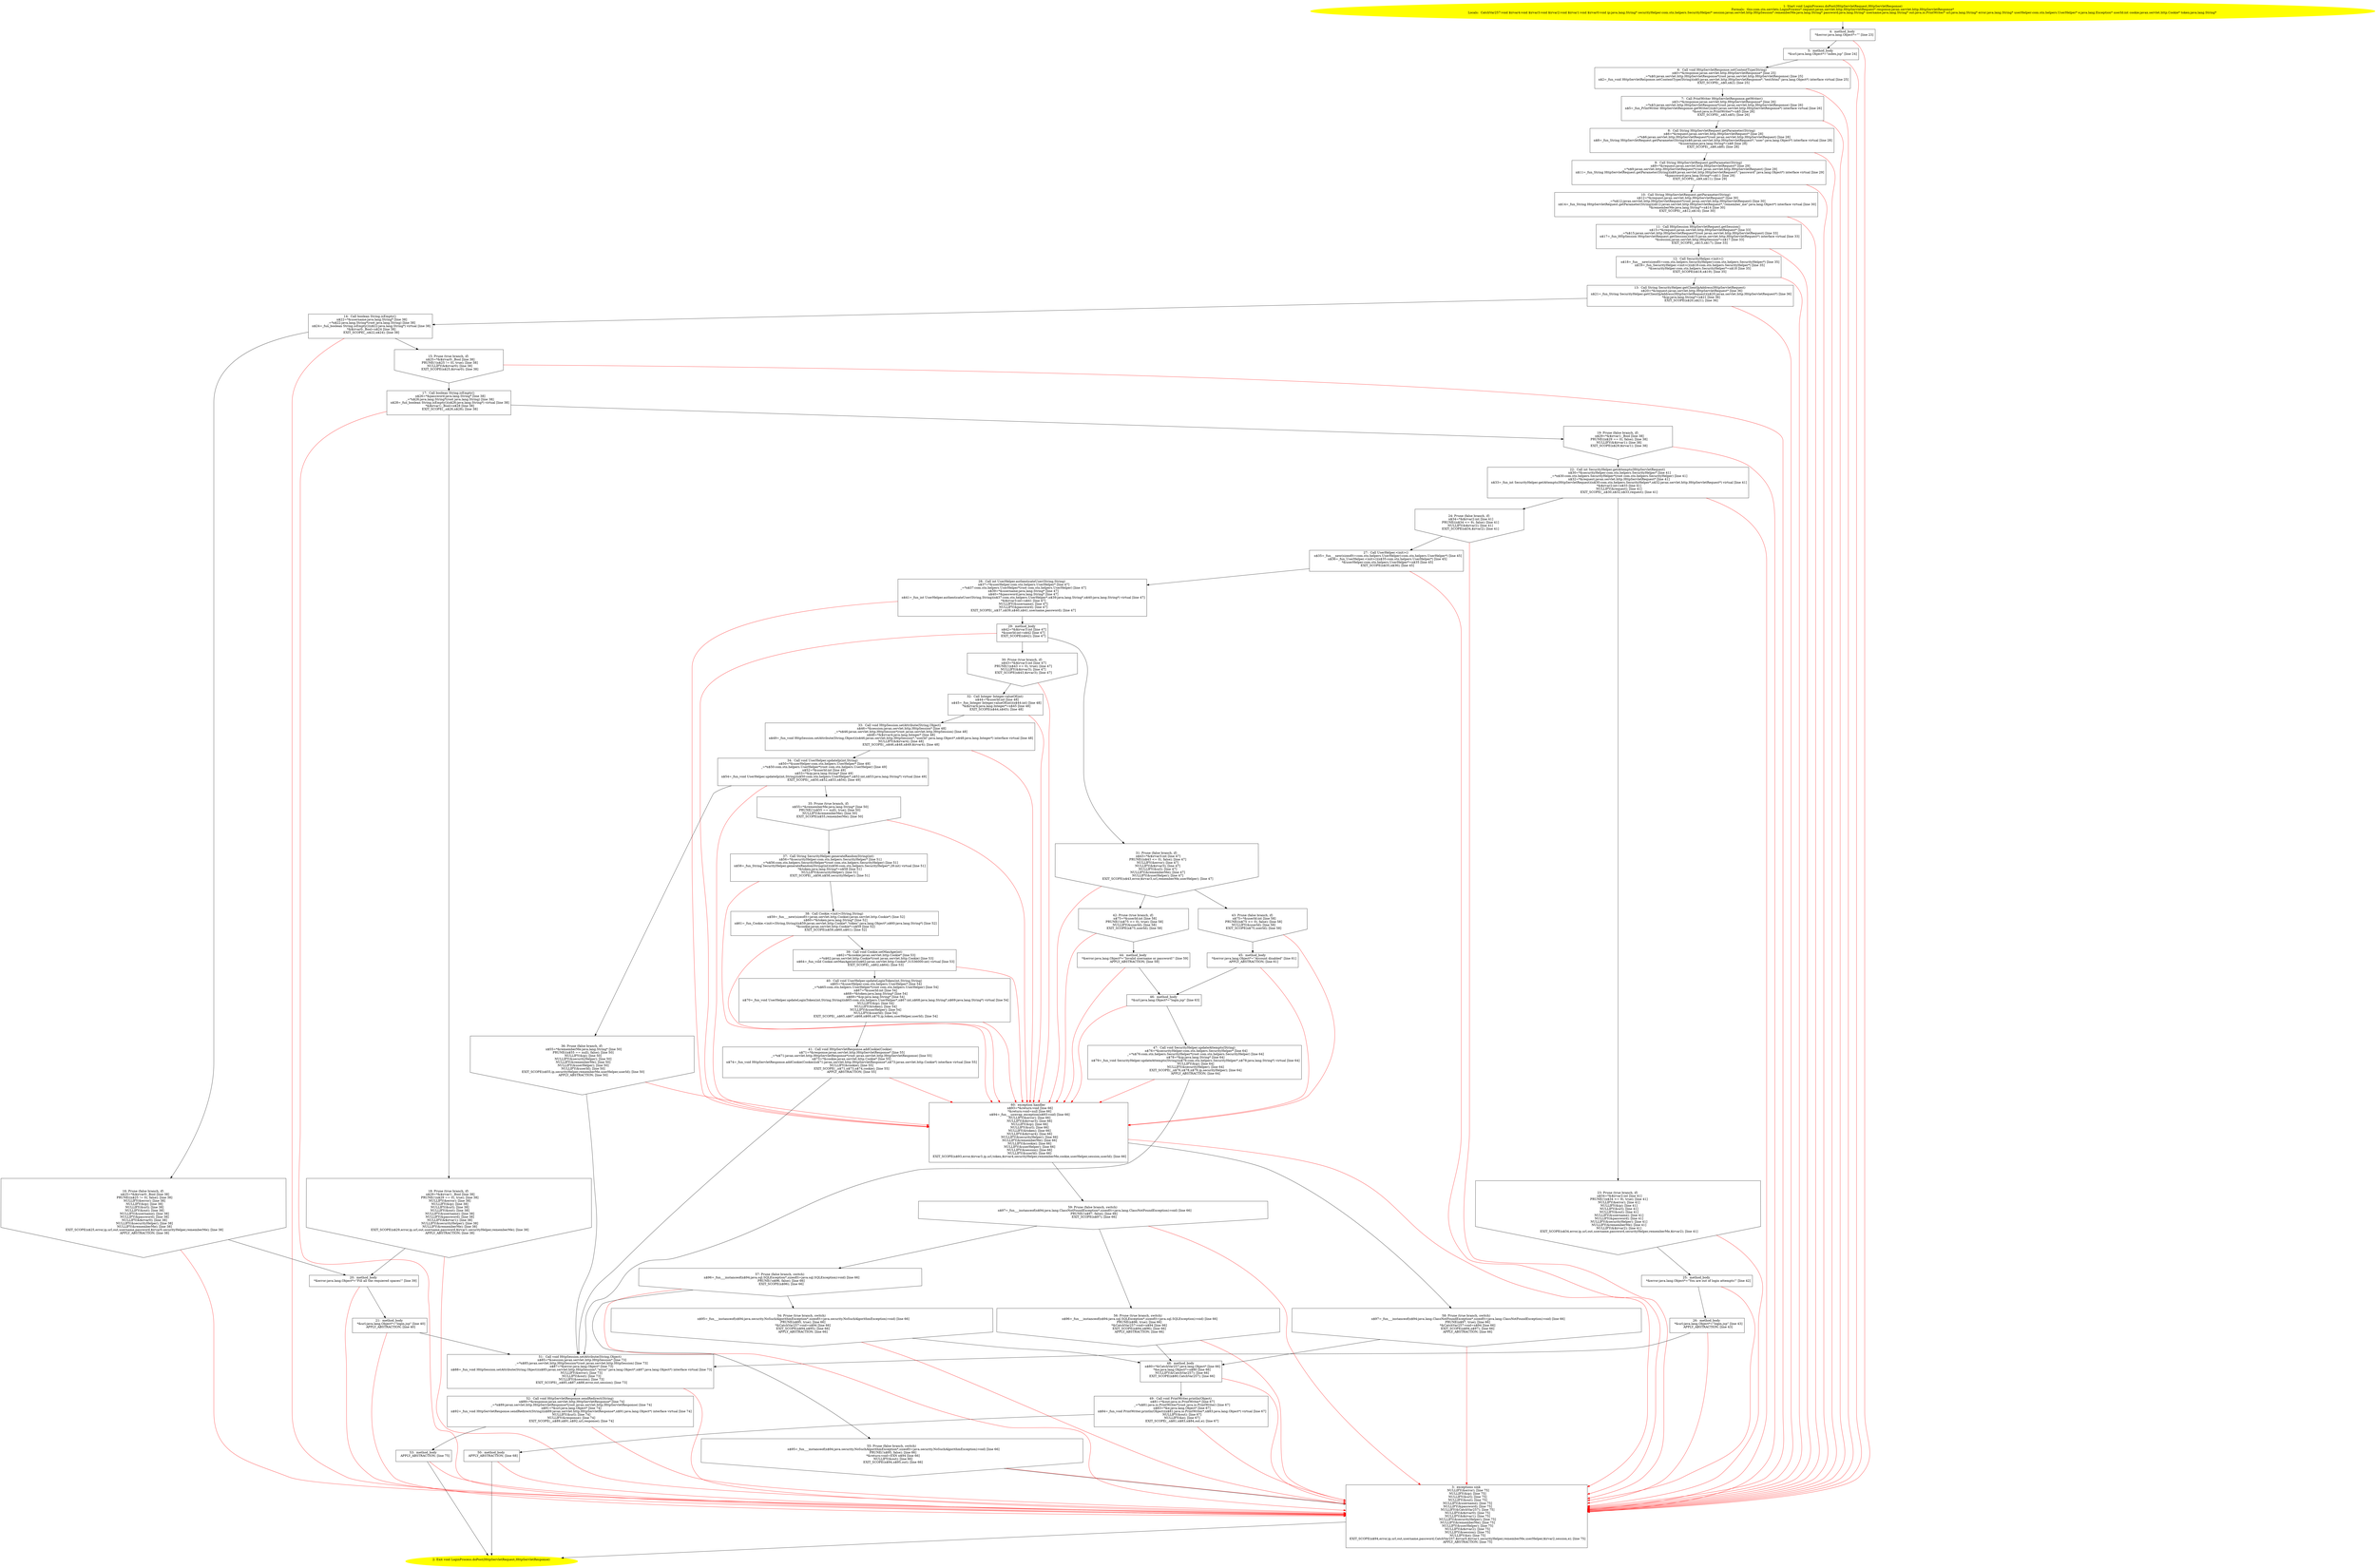 /* @generated */
digraph cfg {
"com.stn.servlets.LoginProcess.doPost(javax.servlet.http.HttpServletRequest,javax.servlet.http.HttpSe.e1e414de6daa3b1df74bcfbd62e8eeb6_1" [label="1: Start void LoginProcess.doPost(HttpServletRequest,HttpServletResponse)\nFormals:  this:com.stn.servlets.LoginProcess* request:javax.servlet.http.HttpServletRequest* response:javax.servlet.http.HttpServletResponse*\nLocals:  CatchVar257:void $irvar4:void $irvar3:void $irvar2:void $irvar1:void $irvar0:void ip:java.lang.String* securityHelper:com.stn.helpers.SecurityHelper* session:javax.servlet.http.HttpSession* rememberMe:java.lang.String* password:java.lang.String* username:java.lang.String* out:java.io.PrintWriter* url:java.lang.String* error:java.lang.String* userHelper:com.stn.helpers.UserHelper* e:java.lang.Exception* userId:int cookie:javax.servlet.http.Cookie* token:java.lang.String* \n  " color=yellow style=filled]
	

	 "com.stn.servlets.LoginProcess.doPost(javax.servlet.http.HttpServletRequest,javax.servlet.http.HttpSe.e1e414de6daa3b1df74bcfbd62e8eeb6_1" -> "com.stn.servlets.LoginProcess.doPost(javax.servlet.http.HttpServletRequest,javax.servlet.http.HttpSe.e1e414de6daa3b1df74bcfbd62e8eeb6_4" ;
"com.stn.servlets.LoginProcess.doPost(javax.servlet.http.HttpServletRequest,javax.servlet.http.HttpSe.e1e414de6daa3b1df74bcfbd62e8eeb6_2" [label="2: Exit void LoginProcess.doPost(HttpServletRequest,HttpServletResponse) \n  " color=yellow style=filled]
	

"com.stn.servlets.LoginProcess.doPost(javax.servlet.http.HttpServletRequest,javax.servlet.http.HttpSe.e1e414de6daa3b1df74bcfbd62e8eeb6_3" [label="3:  exceptions sink \n   NULLIFY(&error); [line 75]\n  NULLIFY(&ip); [line 75]\n  NULLIFY(&url); [line 75]\n  NULLIFY(&out); [line 75]\n  NULLIFY(&username); [line 75]\n  NULLIFY(&password); [line 75]\n  NULLIFY(&CatchVar257); [line 75]\n  NULLIFY(&$irvar0); [line 75]\n  NULLIFY(&$irvar1); [line 75]\n  NULLIFY(&securityHelper); [line 75]\n  NULLIFY(&rememberMe); [line 75]\n  NULLIFY(&userHelper); [line 75]\n  NULLIFY(&$irvar2); [line 75]\n  NULLIFY(&session); [line 75]\n  NULLIFY(&e); [line 75]\n  EXIT_SCOPE(n$94,error,ip,url,out,username,password,CatchVar257,$irvar0,$irvar1,securityHelper,rememberMe,userHelper,$irvar2,session,e); [line 75]\n  APPLY_ABSTRACTION; [line 75]\n " shape="box"]
	

	 "com.stn.servlets.LoginProcess.doPost(javax.servlet.http.HttpServletRequest,javax.servlet.http.HttpSe.e1e414de6daa3b1df74bcfbd62e8eeb6_3" -> "com.stn.servlets.LoginProcess.doPost(javax.servlet.http.HttpServletRequest,javax.servlet.http.HttpSe.e1e414de6daa3b1df74bcfbd62e8eeb6_2" ;
"com.stn.servlets.LoginProcess.doPost(javax.servlet.http.HttpServletRequest,javax.servlet.http.HttpSe.e1e414de6daa3b1df74bcfbd62e8eeb6_4" [label="4:  method_body \n   *&error:java.lang.Object*=\"\" [line 23]\n " shape="box"]
	

	 "com.stn.servlets.LoginProcess.doPost(javax.servlet.http.HttpServletRequest,javax.servlet.http.HttpSe.e1e414de6daa3b1df74bcfbd62e8eeb6_4" -> "com.stn.servlets.LoginProcess.doPost(javax.servlet.http.HttpServletRequest,javax.servlet.http.HttpSe.e1e414de6daa3b1df74bcfbd62e8eeb6_5" ;
	 "com.stn.servlets.LoginProcess.doPost(javax.servlet.http.HttpServletRequest,javax.servlet.http.HttpSe.e1e414de6daa3b1df74bcfbd62e8eeb6_4" -> "com.stn.servlets.LoginProcess.doPost(javax.servlet.http.HttpServletRequest,javax.servlet.http.HttpSe.e1e414de6daa3b1df74bcfbd62e8eeb6_3" [color="red" ];
"com.stn.servlets.LoginProcess.doPost(javax.servlet.http.HttpServletRequest,javax.servlet.http.HttpSe.e1e414de6daa3b1df74bcfbd62e8eeb6_5" [label="5:  method_body \n   *&url:java.lang.Object*=\"index.jsp\" [line 24]\n " shape="box"]
	

	 "com.stn.servlets.LoginProcess.doPost(javax.servlet.http.HttpServletRequest,javax.servlet.http.HttpSe.e1e414de6daa3b1df74bcfbd62e8eeb6_5" -> "com.stn.servlets.LoginProcess.doPost(javax.servlet.http.HttpServletRequest,javax.servlet.http.HttpSe.e1e414de6daa3b1df74bcfbd62e8eeb6_6" ;
	 "com.stn.servlets.LoginProcess.doPost(javax.servlet.http.HttpServletRequest,javax.servlet.http.HttpSe.e1e414de6daa3b1df74bcfbd62e8eeb6_5" -> "com.stn.servlets.LoginProcess.doPost(javax.servlet.http.HttpServletRequest,javax.servlet.http.HttpSe.e1e414de6daa3b1df74bcfbd62e8eeb6_3" [color="red" ];
"com.stn.servlets.LoginProcess.doPost(javax.servlet.http.HttpServletRequest,javax.servlet.http.HttpSe.e1e414de6daa3b1df74bcfbd62e8eeb6_6" [label="6:  Call void HttpServletResponse.setContentType(String) \n   n$0=*&response:javax.servlet.http.HttpServletResponse* [line 25]\n  _=*n$0:javax.servlet.http.HttpServletResponse*(root javax.servlet.http.HttpServletResponse) [line 25]\n  n$2=_fun_void HttpServletResponse.setContentType(String)(n$0:javax.servlet.http.HttpServletResponse*,\"text/html\":java.lang.Object*) interface virtual [line 25]\n  EXIT_SCOPE(_,n$0,n$2); [line 25]\n " shape="box"]
	

	 "com.stn.servlets.LoginProcess.doPost(javax.servlet.http.HttpServletRequest,javax.servlet.http.HttpSe.e1e414de6daa3b1df74bcfbd62e8eeb6_6" -> "com.stn.servlets.LoginProcess.doPost(javax.servlet.http.HttpServletRequest,javax.servlet.http.HttpSe.e1e414de6daa3b1df74bcfbd62e8eeb6_7" ;
	 "com.stn.servlets.LoginProcess.doPost(javax.servlet.http.HttpServletRequest,javax.servlet.http.HttpSe.e1e414de6daa3b1df74bcfbd62e8eeb6_6" -> "com.stn.servlets.LoginProcess.doPost(javax.servlet.http.HttpServletRequest,javax.servlet.http.HttpSe.e1e414de6daa3b1df74bcfbd62e8eeb6_3" [color="red" ];
"com.stn.servlets.LoginProcess.doPost(javax.servlet.http.HttpServletRequest,javax.servlet.http.HttpSe.e1e414de6daa3b1df74bcfbd62e8eeb6_7" [label="7:  Call PrintWriter HttpServletResponse.getWriter() \n   n$3=*&response:javax.servlet.http.HttpServletResponse* [line 26]\n  _=*n$3:javax.servlet.http.HttpServletResponse*(root javax.servlet.http.HttpServletResponse) [line 26]\n  n$5=_fun_PrintWriter HttpServletResponse.getWriter()(n$3:javax.servlet.http.HttpServletResponse*) interface virtual [line 26]\n  *&out:java.io.PrintWriter*=n$5 [line 26]\n  EXIT_SCOPE(_,n$3,n$5); [line 26]\n " shape="box"]
	

	 "com.stn.servlets.LoginProcess.doPost(javax.servlet.http.HttpServletRequest,javax.servlet.http.HttpSe.e1e414de6daa3b1df74bcfbd62e8eeb6_7" -> "com.stn.servlets.LoginProcess.doPost(javax.servlet.http.HttpServletRequest,javax.servlet.http.HttpSe.e1e414de6daa3b1df74bcfbd62e8eeb6_8" ;
	 "com.stn.servlets.LoginProcess.doPost(javax.servlet.http.HttpServletRequest,javax.servlet.http.HttpSe.e1e414de6daa3b1df74bcfbd62e8eeb6_7" -> "com.stn.servlets.LoginProcess.doPost(javax.servlet.http.HttpServletRequest,javax.servlet.http.HttpSe.e1e414de6daa3b1df74bcfbd62e8eeb6_3" [color="red" ];
"com.stn.servlets.LoginProcess.doPost(javax.servlet.http.HttpServletRequest,javax.servlet.http.HttpSe.e1e414de6daa3b1df74bcfbd62e8eeb6_8" [label="8:  Call String HttpServletRequest.getParameter(String) \n   n$6=*&request:javax.servlet.http.HttpServletRequest* [line 28]\n  _=*n$6:javax.servlet.http.HttpServletRequest*(root javax.servlet.http.HttpServletRequest) [line 28]\n  n$8=_fun_String HttpServletRequest.getParameter(String)(n$6:javax.servlet.http.HttpServletRequest*,\"user\":java.lang.Object*) interface virtual [line 28]\n  *&username:java.lang.String*=n$8 [line 28]\n  EXIT_SCOPE(_,n$6,n$8); [line 28]\n " shape="box"]
	

	 "com.stn.servlets.LoginProcess.doPost(javax.servlet.http.HttpServletRequest,javax.servlet.http.HttpSe.e1e414de6daa3b1df74bcfbd62e8eeb6_8" -> "com.stn.servlets.LoginProcess.doPost(javax.servlet.http.HttpServletRequest,javax.servlet.http.HttpSe.e1e414de6daa3b1df74bcfbd62e8eeb6_9" ;
	 "com.stn.servlets.LoginProcess.doPost(javax.servlet.http.HttpServletRequest,javax.servlet.http.HttpSe.e1e414de6daa3b1df74bcfbd62e8eeb6_8" -> "com.stn.servlets.LoginProcess.doPost(javax.servlet.http.HttpServletRequest,javax.servlet.http.HttpSe.e1e414de6daa3b1df74bcfbd62e8eeb6_3" [color="red" ];
"com.stn.servlets.LoginProcess.doPost(javax.servlet.http.HttpServletRequest,javax.servlet.http.HttpSe.e1e414de6daa3b1df74bcfbd62e8eeb6_9" [label="9:  Call String HttpServletRequest.getParameter(String) \n   n$9=*&request:javax.servlet.http.HttpServletRequest* [line 29]\n  _=*n$9:javax.servlet.http.HttpServletRequest*(root javax.servlet.http.HttpServletRequest) [line 29]\n  n$11=_fun_String HttpServletRequest.getParameter(String)(n$9:javax.servlet.http.HttpServletRequest*,\"password\":java.lang.Object*) interface virtual [line 29]\n  *&password:java.lang.String*=n$11 [line 29]\n  EXIT_SCOPE(_,n$9,n$11); [line 29]\n " shape="box"]
	

	 "com.stn.servlets.LoginProcess.doPost(javax.servlet.http.HttpServletRequest,javax.servlet.http.HttpSe.e1e414de6daa3b1df74bcfbd62e8eeb6_9" -> "com.stn.servlets.LoginProcess.doPost(javax.servlet.http.HttpServletRequest,javax.servlet.http.HttpSe.e1e414de6daa3b1df74bcfbd62e8eeb6_10" ;
	 "com.stn.servlets.LoginProcess.doPost(javax.servlet.http.HttpServletRequest,javax.servlet.http.HttpSe.e1e414de6daa3b1df74bcfbd62e8eeb6_9" -> "com.stn.servlets.LoginProcess.doPost(javax.servlet.http.HttpServletRequest,javax.servlet.http.HttpSe.e1e414de6daa3b1df74bcfbd62e8eeb6_3" [color="red" ];
"com.stn.servlets.LoginProcess.doPost(javax.servlet.http.HttpServletRequest,javax.servlet.http.HttpSe.e1e414de6daa3b1df74bcfbd62e8eeb6_10" [label="10:  Call String HttpServletRequest.getParameter(String) \n   n$12=*&request:javax.servlet.http.HttpServletRequest* [line 30]\n  _=*n$12:javax.servlet.http.HttpServletRequest*(root javax.servlet.http.HttpServletRequest) [line 30]\n  n$14=_fun_String HttpServletRequest.getParameter(String)(n$12:javax.servlet.http.HttpServletRequest*,\"remember_me\":java.lang.Object*) interface virtual [line 30]\n  *&rememberMe:java.lang.String*=n$14 [line 30]\n  EXIT_SCOPE(_,n$12,n$14); [line 30]\n " shape="box"]
	

	 "com.stn.servlets.LoginProcess.doPost(javax.servlet.http.HttpServletRequest,javax.servlet.http.HttpSe.e1e414de6daa3b1df74bcfbd62e8eeb6_10" -> "com.stn.servlets.LoginProcess.doPost(javax.servlet.http.HttpServletRequest,javax.servlet.http.HttpSe.e1e414de6daa3b1df74bcfbd62e8eeb6_11" ;
	 "com.stn.servlets.LoginProcess.doPost(javax.servlet.http.HttpServletRequest,javax.servlet.http.HttpSe.e1e414de6daa3b1df74bcfbd62e8eeb6_10" -> "com.stn.servlets.LoginProcess.doPost(javax.servlet.http.HttpServletRequest,javax.servlet.http.HttpSe.e1e414de6daa3b1df74bcfbd62e8eeb6_3" [color="red" ];
"com.stn.servlets.LoginProcess.doPost(javax.servlet.http.HttpServletRequest,javax.servlet.http.HttpSe.e1e414de6daa3b1df74bcfbd62e8eeb6_11" [label="11:  Call HttpSession HttpServletRequest.getSession() \n   n$15=*&request:javax.servlet.http.HttpServletRequest* [line 33]\n  _=*n$15:javax.servlet.http.HttpServletRequest*(root javax.servlet.http.HttpServletRequest) [line 33]\n  n$17=_fun_HttpSession HttpServletRequest.getSession()(n$15:javax.servlet.http.HttpServletRequest*) interface virtual [line 33]\n  *&session:javax.servlet.http.HttpSession*=n$17 [line 33]\n  EXIT_SCOPE(_,n$15,n$17); [line 33]\n " shape="box"]
	

	 "com.stn.servlets.LoginProcess.doPost(javax.servlet.http.HttpServletRequest,javax.servlet.http.HttpSe.e1e414de6daa3b1df74bcfbd62e8eeb6_11" -> "com.stn.servlets.LoginProcess.doPost(javax.servlet.http.HttpServletRequest,javax.servlet.http.HttpSe.e1e414de6daa3b1df74bcfbd62e8eeb6_12" ;
	 "com.stn.servlets.LoginProcess.doPost(javax.servlet.http.HttpServletRequest,javax.servlet.http.HttpSe.e1e414de6daa3b1df74bcfbd62e8eeb6_11" -> "com.stn.servlets.LoginProcess.doPost(javax.servlet.http.HttpServletRequest,javax.servlet.http.HttpSe.e1e414de6daa3b1df74bcfbd62e8eeb6_3" [color="red" ];
"com.stn.servlets.LoginProcess.doPost(javax.servlet.http.HttpServletRequest,javax.servlet.http.HttpSe.e1e414de6daa3b1df74bcfbd62e8eeb6_12" [label="12:  Call SecurityHelper.<init>() \n   n$18=_fun___new(sizeof(t=com.stn.helpers.SecurityHelper):com.stn.helpers.SecurityHelper*) [line 35]\n  n$19=_fun_SecurityHelper.<init>()(n$18:com.stn.helpers.SecurityHelper*) [line 35]\n  *&securityHelper:com.stn.helpers.SecurityHelper*=n$18 [line 35]\n  EXIT_SCOPE(n$18,n$19); [line 35]\n " shape="box"]
	

	 "com.stn.servlets.LoginProcess.doPost(javax.servlet.http.HttpServletRequest,javax.servlet.http.HttpSe.e1e414de6daa3b1df74bcfbd62e8eeb6_12" -> "com.stn.servlets.LoginProcess.doPost(javax.servlet.http.HttpServletRequest,javax.servlet.http.HttpSe.e1e414de6daa3b1df74bcfbd62e8eeb6_13" ;
	 "com.stn.servlets.LoginProcess.doPost(javax.servlet.http.HttpServletRequest,javax.servlet.http.HttpSe.e1e414de6daa3b1df74bcfbd62e8eeb6_12" -> "com.stn.servlets.LoginProcess.doPost(javax.servlet.http.HttpServletRequest,javax.servlet.http.HttpSe.e1e414de6daa3b1df74bcfbd62e8eeb6_3" [color="red" ];
"com.stn.servlets.LoginProcess.doPost(javax.servlet.http.HttpServletRequest,javax.servlet.http.HttpSe.e1e414de6daa3b1df74bcfbd62e8eeb6_13" [label="13:  Call String SecurityHelper.getClientIpAddress(HttpServletRequest) \n   n$20=*&request:javax.servlet.http.HttpServletRequest* [line 36]\n  n$21=_fun_String SecurityHelper.getClientIpAddress(HttpServletRequest)(n$20:javax.servlet.http.HttpServletRequest*) [line 36]\n  *&ip:java.lang.String*=n$21 [line 36]\n  EXIT_SCOPE(n$20,n$21); [line 36]\n " shape="box"]
	

	 "com.stn.servlets.LoginProcess.doPost(javax.servlet.http.HttpServletRequest,javax.servlet.http.HttpSe.e1e414de6daa3b1df74bcfbd62e8eeb6_13" -> "com.stn.servlets.LoginProcess.doPost(javax.servlet.http.HttpServletRequest,javax.servlet.http.HttpSe.e1e414de6daa3b1df74bcfbd62e8eeb6_14" ;
	 "com.stn.servlets.LoginProcess.doPost(javax.servlet.http.HttpServletRequest,javax.servlet.http.HttpSe.e1e414de6daa3b1df74bcfbd62e8eeb6_13" -> "com.stn.servlets.LoginProcess.doPost(javax.servlet.http.HttpServletRequest,javax.servlet.http.HttpSe.e1e414de6daa3b1df74bcfbd62e8eeb6_3" [color="red" ];
"com.stn.servlets.LoginProcess.doPost(javax.servlet.http.HttpServletRequest,javax.servlet.http.HttpSe.e1e414de6daa3b1df74bcfbd62e8eeb6_14" [label="14:  Call boolean String.isEmpty() \n   n$22=*&username:java.lang.String* [line 38]\n  _=*n$22:java.lang.String*(root java.lang.String) [line 38]\n  n$24=_fun_boolean String.isEmpty()(n$22:java.lang.String*) virtual [line 38]\n  *&$irvar0:_Bool=n$24 [line 38]\n  EXIT_SCOPE(_,n$22,n$24); [line 38]\n " shape="box"]
	

	 "com.stn.servlets.LoginProcess.doPost(javax.servlet.http.HttpServletRequest,javax.servlet.http.HttpSe.e1e414de6daa3b1df74bcfbd62e8eeb6_14" -> "com.stn.servlets.LoginProcess.doPost(javax.servlet.http.HttpServletRequest,javax.servlet.http.HttpSe.e1e414de6daa3b1df74bcfbd62e8eeb6_15" ;
	 "com.stn.servlets.LoginProcess.doPost(javax.servlet.http.HttpServletRequest,javax.servlet.http.HttpSe.e1e414de6daa3b1df74bcfbd62e8eeb6_14" -> "com.stn.servlets.LoginProcess.doPost(javax.servlet.http.HttpServletRequest,javax.servlet.http.HttpSe.e1e414de6daa3b1df74bcfbd62e8eeb6_16" ;
	 "com.stn.servlets.LoginProcess.doPost(javax.servlet.http.HttpServletRequest,javax.servlet.http.HttpSe.e1e414de6daa3b1df74bcfbd62e8eeb6_14" -> "com.stn.servlets.LoginProcess.doPost(javax.servlet.http.HttpServletRequest,javax.servlet.http.HttpSe.e1e414de6daa3b1df74bcfbd62e8eeb6_3" [color="red" ];
"com.stn.servlets.LoginProcess.doPost(javax.servlet.http.HttpServletRequest,javax.servlet.http.HttpSe.e1e414de6daa3b1df74bcfbd62e8eeb6_15" [label="15: Prune (true branch, if) \n   n$25=*&$irvar0:_Bool [line 38]\n  PRUNE(!(n$25 != 0), true); [line 38]\n  NULLIFY(&$irvar0); [line 38]\n  EXIT_SCOPE(n$25,$irvar0); [line 38]\n " shape="invhouse"]
	

	 "com.stn.servlets.LoginProcess.doPost(javax.servlet.http.HttpServletRequest,javax.servlet.http.HttpSe.e1e414de6daa3b1df74bcfbd62e8eeb6_15" -> "com.stn.servlets.LoginProcess.doPost(javax.servlet.http.HttpServletRequest,javax.servlet.http.HttpSe.e1e414de6daa3b1df74bcfbd62e8eeb6_17" ;
	 "com.stn.servlets.LoginProcess.doPost(javax.servlet.http.HttpServletRequest,javax.servlet.http.HttpSe.e1e414de6daa3b1df74bcfbd62e8eeb6_15" -> "com.stn.servlets.LoginProcess.doPost(javax.servlet.http.HttpServletRequest,javax.servlet.http.HttpSe.e1e414de6daa3b1df74bcfbd62e8eeb6_3" [color="red" ];
"com.stn.servlets.LoginProcess.doPost(javax.servlet.http.HttpServletRequest,javax.servlet.http.HttpSe.e1e414de6daa3b1df74bcfbd62e8eeb6_16" [label="16: Prune (false branch, if) \n   n$25=*&$irvar0:_Bool [line 38]\n  PRUNE((n$25 != 0), false); [line 38]\n  NULLIFY(&error); [line 38]\n  NULLIFY(&ip); [line 38]\n  NULLIFY(&url); [line 38]\n  NULLIFY(&out); [line 38]\n  NULLIFY(&username); [line 38]\n  NULLIFY(&password); [line 38]\n  NULLIFY(&$irvar0); [line 38]\n  NULLIFY(&securityHelper); [line 38]\n  NULLIFY(&rememberMe); [line 38]\n  EXIT_SCOPE(n$25,error,ip,url,out,username,password,$irvar0,securityHelper,rememberMe); [line 38]\n  APPLY_ABSTRACTION; [line 38]\n " shape="invhouse"]
	

	 "com.stn.servlets.LoginProcess.doPost(javax.servlet.http.HttpServletRequest,javax.servlet.http.HttpSe.e1e414de6daa3b1df74bcfbd62e8eeb6_16" -> "com.stn.servlets.LoginProcess.doPost(javax.servlet.http.HttpServletRequest,javax.servlet.http.HttpSe.e1e414de6daa3b1df74bcfbd62e8eeb6_20" ;
	 "com.stn.servlets.LoginProcess.doPost(javax.servlet.http.HttpServletRequest,javax.servlet.http.HttpSe.e1e414de6daa3b1df74bcfbd62e8eeb6_16" -> "com.stn.servlets.LoginProcess.doPost(javax.servlet.http.HttpServletRequest,javax.servlet.http.HttpSe.e1e414de6daa3b1df74bcfbd62e8eeb6_3" [color="red" ];
"com.stn.servlets.LoginProcess.doPost(javax.servlet.http.HttpServletRequest,javax.servlet.http.HttpSe.e1e414de6daa3b1df74bcfbd62e8eeb6_17" [label="17:  Call boolean String.isEmpty() \n   n$26=*&password:java.lang.String* [line 38]\n  _=*n$26:java.lang.String*(root java.lang.String) [line 38]\n  n$28=_fun_boolean String.isEmpty()(n$26:java.lang.String*) virtual [line 38]\n  *&$irvar1:_Bool=n$28 [line 38]\n  EXIT_SCOPE(_,n$26,n$28); [line 38]\n " shape="box"]
	

	 "com.stn.servlets.LoginProcess.doPost(javax.servlet.http.HttpServletRequest,javax.servlet.http.HttpSe.e1e414de6daa3b1df74bcfbd62e8eeb6_17" -> "com.stn.servlets.LoginProcess.doPost(javax.servlet.http.HttpServletRequest,javax.servlet.http.HttpSe.e1e414de6daa3b1df74bcfbd62e8eeb6_18" ;
	 "com.stn.servlets.LoginProcess.doPost(javax.servlet.http.HttpServletRequest,javax.servlet.http.HttpSe.e1e414de6daa3b1df74bcfbd62e8eeb6_17" -> "com.stn.servlets.LoginProcess.doPost(javax.servlet.http.HttpServletRequest,javax.servlet.http.HttpSe.e1e414de6daa3b1df74bcfbd62e8eeb6_19" ;
	 "com.stn.servlets.LoginProcess.doPost(javax.servlet.http.HttpServletRequest,javax.servlet.http.HttpSe.e1e414de6daa3b1df74bcfbd62e8eeb6_17" -> "com.stn.servlets.LoginProcess.doPost(javax.servlet.http.HttpServletRequest,javax.servlet.http.HttpSe.e1e414de6daa3b1df74bcfbd62e8eeb6_3" [color="red" ];
"com.stn.servlets.LoginProcess.doPost(javax.servlet.http.HttpServletRequest,javax.servlet.http.HttpSe.e1e414de6daa3b1df74bcfbd62e8eeb6_18" [label="18: Prune (true branch, if) \n   n$29=*&$irvar1:_Bool [line 38]\n  PRUNE(!(n$29 == 0), true); [line 38]\n  NULLIFY(&error); [line 38]\n  NULLIFY(&ip); [line 38]\n  NULLIFY(&url); [line 38]\n  NULLIFY(&out); [line 38]\n  NULLIFY(&username); [line 38]\n  NULLIFY(&password); [line 38]\n  NULLIFY(&$irvar1); [line 38]\n  NULLIFY(&securityHelper); [line 38]\n  NULLIFY(&rememberMe); [line 38]\n  EXIT_SCOPE(n$29,error,ip,url,out,username,password,$irvar1,securityHelper,rememberMe); [line 38]\n  APPLY_ABSTRACTION; [line 38]\n " shape="invhouse"]
	

	 "com.stn.servlets.LoginProcess.doPost(javax.servlet.http.HttpServletRequest,javax.servlet.http.HttpSe.e1e414de6daa3b1df74bcfbd62e8eeb6_18" -> "com.stn.servlets.LoginProcess.doPost(javax.servlet.http.HttpServletRequest,javax.servlet.http.HttpSe.e1e414de6daa3b1df74bcfbd62e8eeb6_20" ;
	 "com.stn.servlets.LoginProcess.doPost(javax.servlet.http.HttpServletRequest,javax.servlet.http.HttpSe.e1e414de6daa3b1df74bcfbd62e8eeb6_18" -> "com.stn.servlets.LoginProcess.doPost(javax.servlet.http.HttpServletRequest,javax.servlet.http.HttpSe.e1e414de6daa3b1df74bcfbd62e8eeb6_3" [color="red" ];
"com.stn.servlets.LoginProcess.doPost(javax.servlet.http.HttpServletRequest,javax.servlet.http.HttpSe.e1e414de6daa3b1df74bcfbd62e8eeb6_19" [label="19: Prune (false branch, if) \n   n$29=*&$irvar1:_Bool [line 38]\n  PRUNE((n$29 == 0), false); [line 38]\n  NULLIFY(&$irvar1); [line 38]\n  EXIT_SCOPE(n$29,$irvar1); [line 38]\n " shape="invhouse"]
	

	 "com.stn.servlets.LoginProcess.doPost(javax.servlet.http.HttpServletRequest,javax.servlet.http.HttpSe.e1e414de6daa3b1df74bcfbd62e8eeb6_19" -> "com.stn.servlets.LoginProcess.doPost(javax.servlet.http.HttpServletRequest,javax.servlet.http.HttpSe.e1e414de6daa3b1df74bcfbd62e8eeb6_22" ;
	 "com.stn.servlets.LoginProcess.doPost(javax.servlet.http.HttpServletRequest,javax.servlet.http.HttpSe.e1e414de6daa3b1df74bcfbd62e8eeb6_19" -> "com.stn.servlets.LoginProcess.doPost(javax.servlet.http.HttpServletRequest,javax.servlet.http.HttpSe.e1e414de6daa3b1df74bcfbd62e8eeb6_3" [color="red" ];
"com.stn.servlets.LoginProcess.doPost(javax.servlet.http.HttpServletRequest,javax.servlet.http.HttpSe.e1e414de6daa3b1df74bcfbd62e8eeb6_20" [label="20:  method_body \n   *&error:java.lang.Object*=\"Fill all the requiered spaces!\" [line 39]\n " shape="box"]
	

	 "com.stn.servlets.LoginProcess.doPost(javax.servlet.http.HttpServletRequest,javax.servlet.http.HttpSe.e1e414de6daa3b1df74bcfbd62e8eeb6_20" -> "com.stn.servlets.LoginProcess.doPost(javax.servlet.http.HttpServletRequest,javax.servlet.http.HttpSe.e1e414de6daa3b1df74bcfbd62e8eeb6_21" ;
	 "com.stn.servlets.LoginProcess.doPost(javax.servlet.http.HttpServletRequest,javax.servlet.http.HttpSe.e1e414de6daa3b1df74bcfbd62e8eeb6_20" -> "com.stn.servlets.LoginProcess.doPost(javax.servlet.http.HttpServletRequest,javax.servlet.http.HttpSe.e1e414de6daa3b1df74bcfbd62e8eeb6_3" [color="red" ];
"com.stn.servlets.LoginProcess.doPost(javax.servlet.http.HttpServletRequest,javax.servlet.http.HttpSe.e1e414de6daa3b1df74bcfbd62e8eeb6_21" [label="21:  method_body \n   *&url:java.lang.Object*=\"login.jsp\" [line 40]\n  APPLY_ABSTRACTION; [line 40]\n " shape="box"]
	

	 "com.stn.servlets.LoginProcess.doPost(javax.servlet.http.HttpServletRequest,javax.servlet.http.HttpSe.e1e414de6daa3b1df74bcfbd62e8eeb6_21" -> "com.stn.servlets.LoginProcess.doPost(javax.servlet.http.HttpServletRequest,javax.servlet.http.HttpSe.e1e414de6daa3b1df74bcfbd62e8eeb6_51" ;
	 "com.stn.servlets.LoginProcess.doPost(javax.servlet.http.HttpServletRequest,javax.servlet.http.HttpSe.e1e414de6daa3b1df74bcfbd62e8eeb6_21" -> "com.stn.servlets.LoginProcess.doPost(javax.servlet.http.HttpServletRequest,javax.servlet.http.HttpSe.e1e414de6daa3b1df74bcfbd62e8eeb6_3" [color="red" ];
"com.stn.servlets.LoginProcess.doPost(javax.servlet.http.HttpServletRequest,javax.servlet.http.HttpSe.e1e414de6daa3b1df74bcfbd62e8eeb6_22" [label="22:  Call int SecurityHelper.getAttempts(HttpServletRequest) \n   n$30=*&securityHelper:com.stn.helpers.SecurityHelper* [line 41]\n  _=*n$30:com.stn.helpers.SecurityHelper*(root com.stn.helpers.SecurityHelper) [line 41]\n  n$32=*&request:javax.servlet.http.HttpServletRequest* [line 41]\n  n$33=_fun_int SecurityHelper.getAttempts(HttpServletRequest)(n$30:com.stn.helpers.SecurityHelper*,n$32:javax.servlet.http.HttpServletRequest*) virtual [line 41]\n  *&$irvar2:int=n$33 [line 41]\n  NULLIFY(&request); [line 41]\n  EXIT_SCOPE(_,n$30,n$32,n$33,request); [line 41]\n " shape="box"]
	

	 "com.stn.servlets.LoginProcess.doPost(javax.servlet.http.HttpServletRequest,javax.servlet.http.HttpSe.e1e414de6daa3b1df74bcfbd62e8eeb6_22" -> "com.stn.servlets.LoginProcess.doPost(javax.servlet.http.HttpServletRequest,javax.servlet.http.HttpSe.e1e414de6daa3b1df74bcfbd62e8eeb6_23" ;
	 "com.stn.servlets.LoginProcess.doPost(javax.servlet.http.HttpServletRequest,javax.servlet.http.HttpSe.e1e414de6daa3b1df74bcfbd62e8eeb6_22" -> "com.stn.servlets.LoginProcess.doPost(javax.servlet.http.HttpServletRequest,javax.servlet.http.HttpSe.e1e414de6daa3b1df74bcfbd62e8eeb6_24" ;
	 "com.stn.servlets.LoginProcess.doPost(javax.servlet.http.HttpServletRequest,javax.servlet.http.HttpSe.e1e414de6daa3b1df74bcfbd62e8eeb6_22" -> "com.stn.servlets.LoginProcess.doPost(javax.servlet.http.HttpServletRequest,javax.servlet.http.HttpSe.e1e414de6daa3b1df74bcfbd62e8eeb6_3" [color="red" ];
"com.stn.servlets.LoginProcess.doPost(javax.servlet.http.HttpServletRequest,javax.servlet.http.HttpSe.e1e414de6daa3b1df74bcfbd62e8eeb6_23" [label="23: Prune (true branch, if) \n   n$34=*&$irvar2:int [line 41]\n  PRUNE(!(n$34 <= 9), true); [line 41]\n  NULLIFY(&error); [line 41]\n  NULLIFY(&ip); [line 41]\n  NULLIFY(&url); [line 41]\n  NULLIFY(&out); [line 41]\n  NULLIFY(&username); [line 41]\n  NULLIFY(&password); [line 41]\n  NULLIFY(&securityHelper); [line 41]\n  NULLIFY(&rememberMe); [line 41]\n  NULLIFY(&$irvar2); [line 41]\n  EXIT_SCOPE(n$34,error,ip,url,out,username,password,securityHelper,rememberMe,$irvar2); [line 41]\n " shape="invhouse"]
	

	 "com.stn.servlets.LoginProcess.doPost(javax.servlet.http.HttpServletRequest,javax.servlet.http.HttpSe.e1e414de6daa3b1df74bcfbd62e8eeb6_23" -> "com.stn.servlets.LoginProcess.doPost(javax.servlet.http.HttpServletRequest,javax.servlet.http.HttpSe.e1e414de6daa3b1df74bcfbd62e8eeb6_25" ;
	 "com.stn.servlets.LoginProcess.doPost(javax.servlet.http.HttpServletRequest,javax.servlet.http.HttpSe.e1e414de6daa3b1df74bcfbd62e8eeb6_23" -> "com.stn.servlets.LoginProcess.doPost(javax.servlet.http.HttpServletRequest,javax.servlet.http.HttpSe.e1e414de6daa3b1df74bcfbd62e8eeb6_3" [color="red" ];
"com.stn.servlets.LoginProcess.doPost(javax.servlet.http.HttpServletRequest,javax.servlet.http.HttpSe.e1e414de6daa3b1df74bcfbd62e8eeb6_24" [label="24: Prune (false branch, if) \n   n$34=*&$irvar2:int [line 41]\n  PRUNE((n$34 <= 9), false); [line 41]\n  NULLIFY(&$irvar2); [line 41]\n  EXIT_SCOPE(n$34,$irvar2); [line 41]\n " shape="invhouse"]
	

	 "com.stn.servlets.LoginProcess.doPost(javax.servlet.http.HttpServletRequest,javax.servlet.http.HttpSe.e1e414de6daa3b1df74bcfbd62e8eeb6_24" -> "com.stn.servlets.LoginProcess.doPost(javax.servlet.http.HttpServletRequest,javax.servlet.http.HttpSe.e1e414de6daa3b1df74bcfbd62e8eeb6_27" ;
	 "com.stn.servlets.LoginProcess.doPost(javax.servlet.http.HttpServletRequest,javax.servlet.http.HttpSe.e1e414de6daa3b1df74bcfbd62e8eeb6_24" -> "com.stn.servlets.LoginProcess.doPost(javax.servlet.http.HttpServletRequest,javax.servlet.http.HttpSe.e1e414de6daa3b1df74bcfbd62e8eeb6_3" [color="red" ];
"com.stn.servlets.LoginProcess.doPost(javax.servlet.http.HttpServletRequest,javax.servlet.http.HttpSe.e1e414de6daa3b1df74bcfbd62e8eeb6_25" [label="25:  method_body \n   *&error:java.lang.Object*=\"You are out of login attempts!\" [line 42]\n " shape="box"]
	

	 "com.stn.servlets.LoginProcess.doPost(javax.servlet.http.HttpServletRequest,javax.servlet.http.HttpSe.e1e414de6daa3b1df74bcfbd62e8eeb6_25" -> "com.stn.servlets.LoginProcess.doPost(javax.servlet.http.HttpServletRequest,javax.servlet.http.HttpSe.e1e414de6daa3b1df74bcfbd62e8eeb6_26" ;
	 "com.stn.servlets.LoginProcess.doPost(javax.servlet.http.HttpServletRequest,javax.servlet.http.HttpSe.e1e414de6daa3b1df74bcfbd62e8eeb6_25" -> "com.stn.servlets.LoginProcess.doPost(javax.servlet.http.HttpServletRequest,javax.servlet.http.HttpSe.e1e414de6daa3b1df74bcfbd62e8eeb6_3" [color="red" ];
"com.stn.servlets.LoginProcess.doPost(javax.servlet.http.HttpServletRequest,javax.servlet.http.HttpSe.e1e414de6daa3b1df74bcfbd62e8eeb6_26" [label="26:  method_body \n   *&url:java.lang.Object*=\"login.jsp\" [line 43]\n  APPLY_ABSTRACTION; [line 43]\n " shape="box"]
	

	 "com.stn.servlets.LoginProcess.doPost(javax.servlet.http.HttpServletRequest,javax.servlet.http.HttpSe.e1e414de6daa3b1df74bcfbd62e8eeb6_26" -> "com.stn.servlets.LoginProcess.doPost(javax.servlet.http.HttpServletRequest,javax.servlet.http.HttpSe.e1e414de6daa3b1df74bcfbd62e8eeb6_51" ;
	 "com.stn.servlets.LoginProcess.doPost(javax.servlet.http.HttpServletRequest,javax.servlet.http.HttpSe.e1e414de6daa3b1df74bcfbd62e8eeb6_26" -> "com.stn.servlets.LoginProcess.doPost(javax.servlet.http.HttpServletRequest,javax.servlet.http.HttpSe.e1e414de6daa3b1df74bcfbd62e8eeb6_3" [color="red" ];
"com.stn.servlets.LoginProcess.doPost(javax.servlet.http.HttpServletRequest,javax.servlet.http.HttpSe.e1e414de6daa3b1df74bcfbd62e8eeb6_27" [label="27:  Call UserHelper.<init>() \n   n$35=_fun___new(sizeof(t=com.stn.helpers.UserHelper):com.stn.helpers.UserHelper*) [line 45]\n  n$36=_fun_UserHelper.<init>()(n$35:com.stn.helpers.UserHelper*) [line 45]\n  *&userHelper:com.stn.helpers.UserHelper*=n$35 [line 45]\n  EXIT_SCOPE(n$35,n$36); [line 45]\n " shape="box"]
	

	 "com.stn.servlets.LoginProcess.doPost(javax.servlet.http.HttpServletRequest,javax.servlet.http.HttpSe.e1e414de6daa3b1df74bcfbd62e8eeb6_27" -> "com.stn.servlets.LoginProcess.doPost(javax.servlet.http.HttpServletRequest,javax.servlet.http.HttpSe.e1e414de6daa3b1df74bcfbd62e8eeb6_28" ;
	 "com.stn.servlets.LoginProcess.doPost(javax.servlet.http.HttpServletRequest,javax.servlet.http.HttpSe.e1e414de6daa3b1df74bcfbd62e8eeb6_27" -> "com.stn.servlets.LoginProcess.doPost(javax.servlet.http.HttpServletRequest,javax.servlet.http.HttpSe.e1e414de6daa3b1df74bcfbd62e8eeb6_3" [color="red" ];
"com.stn.servlets.LoginProcess.doPost(javax.servlet.http.HttpServletRequest,javax.servlet.http.HttpSe.e1e414de6daa3b1df74bcfbd62e8eeb6_28" [label="28:  Call int UserHelper.authenticateUser(String,String) \n   n$37=*&userHelper:com.stn.helpers.UserHelper* [line 47]\n  _=*n$37:com.stn.helpers.UserHelper*(root com.stn.helpers.UserHelper) [line 47]\n  n$39=*&username:java.lang.String* [line 47]\n  n$40=*&password:java.lang.String* [line 47]\n  n$41=_fun_int UserHelper.authenticateUser(String,String)(n$37:com.stn.helpers.UserHelper*,n$39:java.lang.String*,n$40:java.lang.String*) virtual [line 47]\n  *&$irvar3:int=n$41 [line 47]\n  NULLIFY(&username); [line 47]\n  NULLIFY(&password); [line 47]\n  EXIT_SCOPE(_,n$37,n$39,n$40,n$41,username,password); [line 47]\n " shape="box"]
	

	 "com.stn.servlets.LoginProcess.doPost(javax.servlet.http.HttpServletRequest,javax.servlet.http.HttpSe.e1e414de6daa3b1df74bcfbd62e8eeb6_28" -> "com.stn.servlets.LoginProcess.doPost(javax.servlet.http.HttpServletRequest,javax.servlet.http.HttpSe.e1e414de6daa3b1df74bcfbd62e8eeb6_29" ;
	 "com.stn.servlets.LoginProcess.doPost(javax.servlet.http.HttpServletRequest,javax.servlet.http.HttpSe.e1e414de6daa3b1df74bcfbd62e8eeb6_28" -> "com.stn.servlets.LoginProcess.doPost(javax.servlet.http.HttpServletRequest,javax.servlet.http.HttpSe.e1e414de6daa3b1df74bcfbd62e8eeb6_60" [color="red" ];
"com.stn.servlets.LoginProcess.doPost(javax.servlet.http.HttpServletRequest,javax.servlet.http.HttpSe.e1e414de6daa3b1df74bcfbd62e8eeb6_29" [label="29:  method_body \n   n$42=*&$irvar3:int [line 47]\n  *&userId:int=n$42 [line 47]\n  EXIT_SCOPE(n$42); [line 47]\n " shape="box"]
	

	 "com.stn.servlets.LoginProcess.doPost(javax.servlet.http.HttpServletRequest,javax.servlet.http.HttpSe.e1e414de6daa3b1df74bcfbd62e8eeb6_29" -> "com.stn.servlets.LoginProcess.doPost(javax.servlet.http.HttpServletRequest,javax.servlet.http.HttpSe.e1e414de6daa3b1df74bcfbd62e8eeb6_30" ;
	 "com.stn.servlets.LoginProcess.doPost(javax.servlet.http.HttpServletRequest,javax.servlet.http.HttpSe.e1e414de6daa3b1df74bcfbd62e8eeb6_29" -> "com.stn.servlets.LoginProcess.doPost(javax.servlet.http.HttpServletRequest,javax.servlet.http.HttpSe.e1e414de6daa3b1df74bcfbd62e8eeb6_31" ;
	 "com.stn.servlets.LoginProcess.doPost(javax.servlet.http.HttpServletRequest,javax.servlet.http.HttpSe.e1e414de6daa3b1df74bcfbd62e8eeb6_29" -> "com.stn.servlets.LoginProcess.doPost(javax.servlet.http.HttpServletRequest,javax.servlet.http.HttpSe.e1e414de6daa3b1df74bcfbd62e8eeb6_60" [color="red" ];
"com.stn.servlets.LoginProcess.doPost(javax.servlet.http.HttpServletRequest,javax.servlet.http.HttpSe.e1e414de6daa3b1df74bcfbd62e8eeb6_30" [label="30: Prune (true branch, if) \n   n$43=*&$irvar3:int [line 47]\n  PRUNE(!(n$43 <= 0), true); [line 47]\n  NULLIFY(&$irvar3); [line 47]\n  EXIT_SCOPE(n$43,$irvar3); [line 47]\n " shape="invhouse"]
	

	 "com.stn.servlets.LoginProcess.doPost(javax.servlet.http.HttpServletRequest,javax.servlet.http.HttpSe.e1e414de6daa3b1df74bcfbd62e8eeb6_30" -> "com.stn.servlets.LoginProcess.doPost(javax.servlet.http.HttpServletRequest,javax.servlet.http.HttpSe.e1e414de6daa3b1df74bcfbd62e8eeb6_32" ;
	 "com.stn.servlets.LoginProcess.doPost(javax.servlet.http.HttpServletRequest,javax.servlet.http.HttpSe.e1e414de6daa3b1df74bcfbd62e8eeb6_30" -> "com.stn.servlets.LoginProcess.doPost(javax.servlet.http.HttpServletRequest,javax.servlet.http.HttpSe.e1e414de6daa3b1df74bcfbd62e8eeb6_60" [color="red" ];
"com.stn.servlets.LoginProcess.doPost(javax.servlet.http.HttpServletRequest,javax.servlet.http.HttpSe.e1e414de6daa3b1df74bcfbd62e8eeb6_31" [label="31: Prune (false branch, if) \n   n$43=*&$irvar3:int [line 47]\n  PRUNE((n$43 <= 0), false); [line 47]\n  NULLIFY(&error); [line 47]\n  NULLIFY(&$irvar3); [line 47]\n  NULLIFY(&url); [line 47]\n  NULLIFY(&rememberMe); [line 47]\n  NULLIFY(&userHelper); [line 47]\n  EXIT_SCOPE(n$43,error,$irvar3,url,rememberMe,userHelper); [line 47]\n " shape="invhouse"]
	

	 "com.stn.servlets.LoginProcess.doPost(javax.servlet.http.HttpServletRequest,javax.servlet.http.HttpSe.e1e414de6daa3b1df74bcfbd62e8eeb6_31" -> "com.stn.servlets.LoginProcess.doPost(javax.servlet.http.HttpServletRequest,javax.servlet.http.HttpSe.e1e414de6daa3b1df74bcfbd62e8eeb6_42" ;
	 "com.stn.servlets.LoginProcess.doPost(javax.servlet.http.HttpServletRequest,javax.servlet.http.HttpSe.e1e414de6daa3b1df74bcfbd62e8eeb6_31" -> "com.stn.servlets.LoginProcess.doPost(javax.servlet.http.HttpServletRequest,javax.servlet.http.HttpSe.e1e414de6daa3b1df74bcfbd62e8eeb6_43" ;
	 "com.stn.servlets.LoginProcess.doPost(javax.servlet.http.HttpServletRequest,javax.servlet.http.HttpSe.e1e414de6daa3b1df74bcfbd62e8eeb6_31" -> "com.stn.servlets.LoginProcess.doPost(javax.servlet.http.HttpServletRequest,javax.servlet.http.HttpSe.e1e414de6daa3b1df74bcfbd62e8eeb6_60" [color="red" ];
"com.stn.servlets.LoginProcess.doPost(javax.servlet.http.HttpServletRequest,javax.servlet.http.HttpSe.e1e414de6daa3b1df74bcfbd62e8eeb6_32" [label="32:  Call Integer Integer.valueOf(int) \n   n$44=*&userId:int [line 48]\n  n$45=_fun_Integer Integer.valueOf(int)(n$44:int) [line 48]\n  *&$irvar4:java.lang.Integer*=n$45 [line 48]\n  EXIT_SCOPE(n$44,n$45); [line 48]\n " shape="box"]
	

	 "com.stn.servlets.LoginProcess.doPost(javax.servlet.http.HttpServletRequest,javax.servlet.http.HttpSe.e1e414de6daa3b1df74bcfbd62e8eeb6_32" -> "com.stn.servlets.LoginProcess.doPost(javax.servlet.http.HttpServletRequest,javax.servlet.http.HttpSe.e1e414de6daa3b1df74bcfbd62e8eeb6_33" ;
	 "com.stn.servlets.LoginProcess.doPost(javax.servlet.http.HttpServletRequest,javax.servlet.http.HttpSe.e1e414de6daa3b1df74bcfbd62e8eeb6_32" -> "com.stn.servlets.LoginProcess.doPost(javax.servlet.http.HttpServletRequest,javax.servlet.http.HttpSe.e1e414de6daa3b1df74bcfbd62e8eeb6_60" [color="red" ];
"com.stn.servlets.LoginProcess.doPost(javax.servlet.http.HttpServletRequest,javax.servlet.http.HttpSe.e1e414de6daa3b1df74bcfbd62e8eeb6_33" [label="33:  Call void HttpSession.setAttribute(String,Object) \n   n$46=*&session:javax.servlet.http.HttpSession* [line 48]\n  _=*n$46:javax.servlet.http.HttpSession*(root javax.servlet.http.HttpSession) [line 48]\n  n$48=*&$irvar4:java.lang.Integer* [line 48]\n  n$49=_fun_void HttpSession.setAttribute(String,Object)(n$46:javax.servlet.http.HttpSession*,\"userId\":java.lang.Object*,n$48:java.lang.Integer*) interface virtual [line 48]\n  NULLIFY(&$irvar4); [line 48]\n  EXIT_SCOPE(_,n$46,n$48,n$49,$irvar4); [line 48]\n " shape="box"]
	

	 "com.stn.servlets.LoginProcess.doPost(javax.servlet.http.HttpServletRequest,javax.servlet.http.HttpSe.e1e414de6daa3b1df74bcfbd62e8eeb6_33" -> "com.stn.servlets.LoginProcess.doPost(javax.servlet.http.HttpServletRequest,javax.servlet.http.HttpSe.e1e414de6daa3b1df74bcfbd62e8eeb6_34" ;
	 "com.stn.servlets.LoginProcess.doPost(javax.servlet.http.HttpServletRequest,javax.servlet.http.HttpSe.e1e414de6daa3b1df74bcfbd62e8eeb6_33" -> "com.stn.servlets.LoginProcess.doPost(javax.servlet.http.HttpServletRequest,javax.servlet.http.HttpSe.e1e414de6daa3b1df74bcfbd62e8eeb6_60" [color="red" ];
"com.stn.servlets.LoginProcess.doPost(javax.servlet.http.HttpServletRequest,javax.servlet.http.HttpSe.e1e414de6daa3b1df74bcfbd62e8eeb6_34" [label="34:  Call void UserHelper.updateIp(int,String) \n   n$50=*&userHelper:com.stn.helpers.UserHelper* [line 49]\n  _=*n$50:com.stn.helpers.UserHelper*(root com.stn.helpers.UserHelper) [line 49]\n  n$52=*&userId:int [line 49]\n  n$53=*&ip:java.lang.String* [line 49]\n  n$54=_fun_void UserHelper.updateIp(int,String)(n$50:com.stn.helpers.UserHelper*,n$52:int,n$53:java.lang.String*) virtual [line 49]\n  EXIT_SCOPE(_,n$50,n$52,n$53,n$54); [line 49]\n " shape="box"]
	

	 "com.stn.servlets.LoginProcess.doPost(javax.servlet.http.HttpServletRequest,javax.servlet.http.HttpSe.e1e414de6daa3b1df74bcfbd62e8eeb6_34" -> "com.stn.servlets.LoginProcess.doPost(javax.servlet.http.HttpServletRequest,javax.servlet.http.HttpSe.e1e414de6daa3b1df74bcfbd62e8eeb6_35" ;
	 "com.stn.servlets.LoginProcess.doPost(javax.servlet.http.HttpServletRequest,javax.servlet.http.HttpSe.e1e414de6daa3b1df74bcfbd62e8eeb6_34" -> "com.stn.servlets.LoginProcess.doPost(javax.servlet.http.HttpServletRequest,javax.servlet.http.HttpSe.e1e414de6daa3b1df74bcfbd62e8eeb6_36" ;
	 "com.stn.servlets.LoginProcess.doPost(javax.servlet.http.HttpServletRequest,javax.servlet.http.HttpSe.e1e414de6daa3b1df74bcfbd62e8eeb6_34" -> "com.stn.servlets.LoginProcess.doPost(javax.servlet.http.HttpServletRequest,javax.servlet.http.HttpSe.e1e414de6daa3b1df74bcfbd62e8eeb6_60" [color="red" ];
"com.stn.servlets.LoginProcess.doPost(javax.servlet.http.HttpServletRequest,javax.servlet.http.HttpSe.e1e414de6daa3b1df74bcfbd62e8eeb6_35" [label="35: Prune (true branch, if) \n   n$55=*&rememberMe:java.lang.String* [line 50]\n  PRUNE(!(n$55 == null), true); [line 50]\n  NULLIFY(&rememberMe); [line 50]\n  EXIT_SCOPE(n$55,rememberMe); [line 50]\n " shape="invhouse"]
	

	 "com.stn.servlets.LoginProcess.doPost(javax.servlet.http.HttpServletRequest,javax.servlet.http.HttpSe.e1e414de6daa3b1df74bcfbd62e8eeb6_35" -> "com.stn.servlets.LoginProcess.doPost(javax.servlet.http.HttpServletRequest,javax.servlet.http.HttpSe.e1e414de6daa3b1df74bcfbd62e8eeb6_37" ;
	 "com.stn.servlets.LoginProcess.doPost(javax.servlet.http.HttpServletRequest,javax.servlet.http.HttpSe.e1e414de6daa3b1df74bcfbd62e8eeb6_35" -> "com.stn.servlets.LoginProcess.doPost(javax.servlet.http.HttpServletRequest,javax.servlet.http.HttpSe.e1e414de6daa3b1df74bcfbd62e8eeb6_60" [color="red" ];
"com.stn.servlets.LoginProcess.doPost(javax.servlet.http.HttpServletRequest,javax.servlet.http.HttpSe.e1e414de6daa3b1df74bcfbd62e8eeb6_36" [label="36: Prune (false branch, if) \n   n$55=*&rememberMe:java.lang.String* [line 50]\n  PRUNE((n$55 == null), false); [line 50]\n  NULLIFY(&ip); [line 50]\n  NULLIFY(&securityHelper); [line 50]\n  NULLIFY(&rememberMe); [line 50]\n  NULLIFY(&userHelper); [line 50]\n  NULLIFY(&userId); [line 50]\n  EXIT_SCOPE(n$55,ip,securityHelper,rememberMe,userHelper,userId); [line 50]\n  APPLY_ABSTRACTION; [line 50]\n " shape="invhouse"]
	

	 "com.stn.servlets.LoginProcess.doPost(javax.servlet.http.HttpServletRequest,javax.servlet.http.HttpSe.e1e414de6daa3b1df74bcfbd62e8eeb6_36" -> "com.stn.servlets.LoginProcess.doPost(javax.servlet.http.HttpServletRequest,javax.servlet.http.HttpSe.e1e414de6daa3b1df74bcfbd62e8eeb6_51" ;
	 "com.stn.servlets.LoginProcess.doPost(javax.servlet.http.HttpServletRequest,javax.servlet.http.HttpSe.e1e414de6daa3b1df74bcfbd62e8eeb6_36" -> "com.stn.servlets.LoginProcess.doPost(javax.servlet.http.HttpServletRequest,javax.servlet.http.HttpSe.e1e414de6daa3b1df74bcfbd62e8eeb6_60" [color="red" ];
"com.stn.servlets.LoginProcess.doPost(javax.servlet.http.HttpServletRequest,javax.servlet.http.HttpSe.e1e414de6daa3b1df74bcfbd62e8eeb6_37" [label="37:  Call String SecurityHelper.generateRandomString(int) \n   n$56=*&securityHelper:com.stn.helpers.SecurityHelper* [line 51]\n  _=*n$56:com.stn.helpers.SecurityHelper*(root com.stn.helpers.SecurityHelper) [line 51]\n  n$58=_fun_String SecurityHelper.generateRandomString(int)(n$56:com.stn.helpers.SecurityHelper*,28:int) virtual [line 51]\n  *&token:java.lang.String*=n$58 [line 51]\n  NULLIFY(&securityHelper); [line 51]\n  EXIT_SCOPE(_,n$56,n$58,securityHelper); [line 51]\n " shape="box"]
	

	 "com.stn.servlets.LoginProcess.doPost(javax.servlet.http.HttpServletRequest,javax.servlet.http.HttpSe.e1e414de6daa3b1df74bcfbd62e8eeb6_37" -> "com.stn.servlets.LoginProcess.doPost(javax.servlet.http.HttpServletRequest,javax.servlet.http.HttpSe.e1e414de6daa3b1df74bcfbd62e8eeb6_38" ;
	 "com.stn.servlets.LoginProcess.doPost(javax.servlet.http.HttpServletRequest,javax.servlet.http.HttpSe.e1e414de6daa3b1df74bcfbd62e8eeb6_37" -> "com.stn.servlets.LoginProcess.doPost(javax.servlet.http.HttpServletRequest,javax.servlet.http.HttpSe.e1e414de6daa3b1df74bcfbd62e8eeb6_60" [color="red" ];
"com.stn.servlets.LoginProcess.doPost(javax.servlet.http.HttpServletRequest,javax.servlet.http.HttpSe.e1e414de6daa3b1df74bcfbd62e8eeb6_38" [label="38:  Call Cookie.<init>(String,String) \n   n$59=_fun___new(sizeof(t=javax.servlet.http.Cookie):javax.servlet.http.Cookie*) [line 52]\n  n$60=*&token:java.lang.String* [line 52]\n  n$61=_fun_Cookie.<init>(String,String)(n$59:javax.servlet.http.Cookie*,\"token\":java.lang.Object*,n$60:java.lang.String*) [line 52]\n  *&cookie:javax.servlet.http.Cookie*=n$59 [line 52]\n  EXIT_SCOPE(n$59,n$60,n$61); [line 52]\n " shape="box"]
	

	 "com.stn.servlets.LoginProcess.doPost(javax.servlet.http.HttpServletRequest,javax.servlet.http.HttpSe.e1e414de6daa3b1df74bcfbd62e8eeb6_38" -> "com.stn.servlets.LoginProcess.doPost(javax.servlet.http.HttpServletRequest,javax.servlet.http.HttpSe.e1e414de6daa3b1df74bcfbd62e8eeb6_39" ;
	 "com.stn.servlets.LoginProcess.doPost(javax.servlet.http.HttpServletRequest,javax.servlet.http.HttpSe.e1e414de6daa3b1df74bcfbd62e8eeb6_38" -> "com.stn.servlets.LoginProcess.doPost(javax.servlet.http.HttpServletRequest,javax.servlet.http.HttpSe.e1e414de6daa3b1df74bcfbd62e8eeb6_60" [color="red" ];
"com.stn.servlets.LoginProcess.doPost(javax.servlet.http.HttpServletRequest,javax.servlet.http.HttpSe.e1e414de6daa3b1df74bcfbd62e8eeb6_39" [label="39:  Call void Cookie.setMaxAge(int) \n   n$62=*&cookie:javax.servlet.http.Cookie* [line 53]\n  _=*n$62:javax.servlet.http.Cookie*(root javax.servlet.http.Cookie) [line 53]\n  n$64=_fun_void Cookie.setMaxAge(int)(n$62:javax.servlet.http.Cookie*,31536000:int) virtual [line 53]\n  EXIT_SCOPE(_,n$62,n$64); [line 53]\n " shape="box"]
	

	 "com.stn.servlets.LoginProcess.doPost(javax.servlet.http.HttpServletRequest,javax.servlet.http.HttpSe.e1e414de6daa3b1df74bcfbd62e8eeb6_39" -> "com.stn.servlets.LoginProcess.doPost(javax.servlet.http.HttpServletRequest,javax.servlet.http.HttpSe.e1e414de6daa3b1df74bcfbd62e8eeb6_40" ;
	 "com.stn.servlets.LoginProcess.doPost(javax.servlet.http.HttpServletRequest,javax.servlet.http.HttpSe.e1e414de6daa3b1df74bcfbd62e8eeb6_39" -> "com.stn.servlets.LoginProcess.doPost(javax.servlet.http.HttpServletRequest,javax.servlet.http.HttpSe.e1e414de6daa3b1df74bcfbd62e8eeb6_60" [color="red" ];
"com.stn.servlets.LoginProcess.doPost(javax.servlet.http.HttpServletRequest,javax.servlet.http.HttpSe.e1e414de6daa3b1df74bcfbd62e8eeb6_40" [label="40:  Call void UserHelper.updateLoginToken(int,String,String) \n   n$65=*&userHelper:com.stn.helpers.UserHelper* [line 54]\n  _=*n$65:com.stn.helpers.UserHelper*(root com.stn.helpers.UserHelper) [line 54]\n  n$67=*&userId:int [line 54]\n  n$68=*&token:java.lang.String* [line 54]\n  n$69=*&ip:java.lang.String* [line 54]\n  n$70=_fun_void UserHelper.updateLoginToken(int,String,String)(n$65:com.stn.helpers.UserHelper*,n$67:int,n$68:java.lang.String*,n$69:java.lang.String*) virtual [line 54]\n  NULLIFY(&ip); [line 54]\n  NULLIFY(&token); [line 54]\n  NULLIFY(&userHelper); [line 54]\n  NULLIFY(&userId); [line 54]\n  EXIT_SCOPE(_,n$65,n$67,n$68,n$69,n$70,ip,token,userHelper,userId); [line 54]\n " shape="box"]
	

	 "com.stn.servlets.LoginProcess.doPost(javax.servlet.http.HttpServletRequest,javax.servlet.http.HttpSe.e1e414de6daa3b1df74bcfbd62e8eeb6_40" -> "com.stn.servlets.LoginProcess.doPost(javax.servlet.http.HttpServletRequest,javax.servlet.http.HttpSe.e1e414de6daa3b1df74bcfbd62e8eeb6_41" ;
	 "com.stn.servlets.LoginProcess.doPost(javax.servlet.http.HttpServletRequest,javax.servlet.http.HttpSe.e1e414de6daa3b1df74bcfbd62e8eeb6_40" -> "com.stn.servlets.LoginProcess.doPost(javax.servlet.http.HttpServletRequest,javax.servlet.http.HttpSe.e1e414de6daa3b1df74bcfbd62e8eeb6_60" [color="red" ];
"com.stn.servlets.LoginProcess.doPost(javax.servlet.http.HttpServletRequest,javax.servlet.http.HttpSe.e1e414de6daa3b1df74bcfbd62e8eeb6_41" [label="41:  Call void HttpServletResponse.addCookie(Cookie) \n   n$71=*&response:javax.servlet.http.HttpServletResponse* [line 55]\n  _=*n$71:javax.servlet.http.HttpServletResponse*(root javax.servlet.http.HttpServletResponse) [line 55]\n  n$73=*&cookie:javax.servlet.http.Cookie* [line 55]\n  n$74=_fun_void HttpServletResponse.addCookie(Cookie)(n$71:javax.servlet.http.HttpServletResponse*,n$73:javax.servlet.http.Cookie*) interface virtual [line 55]\n  NULLIFY(&cookie); [line 55]\n  EXIT_SCOPE(_,n$71,n$73,n$74,cookie); [line 55]\n  APPLY_ABSTRACTION; [line 55]\n " shape="box"]
	

	 "com.stn.servlets.LoginProcess.doPost(javax.servlet.http.HttpServletRequest,javax.servlet.http.HttpSe.e1e414de6daa3b1df74bcfbd62e8eeb6_41" -> "com.stn.servlets.LoginProcess.doPost(javax.servlet.http.HttpServletRequest,javax.servlet.http.HttpSe.e1e414de6daa3b1df74bcfbd62e8eeb6_51" ;
	 "com.stn.servlets.LoginProcess.doPost(javax.servlet.http.HttpServletRequest,javax.servlet.http.HttpSe.e1e414de6daa3b1df74bcfbd62e8eeb6_41" -> "com.stn.servlets.LoginProcess.doPost(javax.servlet.http.HttpServletRequest,javax.servlet.http.HttpSe.e1e414de6daa3b1df74bcfbd62e8eeb6_60" [color="red" ];
"com.stn.servlets.LoginProcess.doPost(javax.servlet.http.HttpServletRequest,javax.servlet.http.HttpSe.e1e414de6daa3b1df74bcfbd62e8eeb6_42" [label="42: Prune (true branch, if) \n   n$75=*&userId:int [line 58]\n  PRUNE(!(n$75 >= 0), true); [line 58]\n  NULLIFY(&userId); [line 58]\n  EXIT_SCOPE(n$75,userId); [line 58]\n " shape="invhouse"]
	

	 "com.stn.servlets.LoginProcess.doPost(javax.servlet.http.HttpServletRequest,javax.servlet.http.HttpSe.e1e414de6daa3b1df74bcfbd62e8eeb6_42" -> "com.stn.servlets.LoginProcess.doPost(javax.servlet.http.HttpServletRequest,javax.servlet.http.HttpSe.e1e414de6daa3b1df74bcfbd62e8eeb6_44" ;
	 "com.stn.servlets.LoginProcess.doPost(javax.servlet.http.HttpServletRequest,javax.servlet.http.HttpSe.e1e414de6daa3b1df74bcfbd62e8eeb6_42" -> "com.stn.servlets.LoginProcess.doPost(javax.servlet.http.HttpServletRequest,javax.servlet.http.HttpSe.e1e414de6daa3b1df74bcfbd62e8eeb6_60" [color="red" ];
"com.stn.servlets.LoginProcess.doPost(javax.servlet.http.HttpServletRequest,javax.servlet.http.HttpSe.e1e414de6daa3b1df74bcfbd62e8eeb6_43" [label="43: Prune (false branch, if) \n   n$75=*&userId:int [line 58]\n  PRUNE((n$75 >= 0), false); [line 58]\n  NULLIFY(&userId); [line 58]\n  EXIT_SCOPE(n$75,userId); [line 58]\n " shape="invhouse"]
	

	 "com.stn.servlets.LoginProcess.doPost(javax.servlet.http.HttpServletRequest,javax.servlet.http.HttpSe.e1e414de6daa3b1df74bcfbd62e8eeb6_43" -> "com.stn.servlets.LoginProcess.doPost(javax.servlet.http.HttpServletRequest,javax.servlet.http.HttpSe.e1e414de6daa3b1df74bcfbd62e8eeb6_45" ;
	 "com.stn.servlets.LoginProcess.doPost(javax.servlet.http.HttpServletRequest,javax.servlet.http.HttpSe.e1e414de6daa3b1df74bcfbd62e8eeb6_43" -> "com.stn.servlets.LoginProcess.doPost(javax.servlet.http.HttpServletRequest,javax.servlet.http.HttpSe.e1e414de6daa3b1df74bcfbd62e8eeb6_60" [color="red" ];
"com.stn.servlets.LoginProcess.doPost(javax.servlet.http.HttpServletRequest,javax.servlet.http.HttpSe.e1e414de6daa3b1df74bcfbd62e8eeb6_44" [label="44:  method_body \n   *&error:java.lang.Object*=\"Invalid username or password!\" [line 59]\n  APPLY_ABSTRACTION; [line 59]\n " shape="box"]
	

	 "com.stn.servlets.LoginProcess.doPost(javax.servlet.http.HttpServletRequest,javax.servlet.http.HttpSe.e1e414de6daa3b1df74bcfbd62e8eeb6_44" -> "com.stn.servlets.LoginProcess.doPost(javax.servlet.http.HttpServletRequest,javax.servlet.http.HttpSe.e1e414de6daa3b1df74bcfbd62e8eeb6_46" ;
	 "com.stn.servlets.LoginProcess.doPost(javax.servlet.http.HttpServletRequest,javax.servlet.http.HttpSe.e1e414de6daa3b1df74bcfbd62e8eeb6_44" -> "com.stn.servlets.LoginProcess.doPost(javax.servlet.http.HttpServletRequest,javax.servlet.http.HttpSe.e1e414de6daa3b1df74bcfbd62e8eeb6_60" [color="red" ];
"com.stn.servlets.LoginProcess.doPost(javax.servlet.http.HttpServletRequest,javax.servlet.http.HttpSe.e1e414de6daa3b1df74bcfbd62e8eeb6_45" [label="45:  method_body \n   *&error:java.lang.Object*=\"Account disabled\" [line 61]\n  APPLY_ABSTRACTION; [line 61]\n " shape="box"]
	

	 "com.stn.servlets.LoginProcess.doPost(javax.servlet.http.HttpServletRequest,javax.servlet.http.HttpSe.e1e414de6daa3b1df74bcfbd62e8eeb6_45" -> "com.stn.servlets.LoginProcess.doPost(javax.servlet.http.HttpServletRequest,javax.servlet.http.HttpSe.e1e414de6daa3b1df74bcfbd62e8eeb6_46" ;
	 "com.stn.servlets.LoginProcess.doPost(javax.servlet.http.HttpServletRequest,javax.servlet.http.HttpSe.e1e414de6daa3b1df74bcfbd62e8eeb6_45" -> "com.stn.servlets.LoginProcess.doPost(javax.servlet.http.HttpServletRequest,javax.servlet.http.HttpSe.e1e414de6daa3b1df74bcfbd62e8eeb6_60" [color="red" ];
"com.stn.servlets.LoginProcess.doPost(javax.servlet.http.HttpServletRequest,javax.servlet.http.HttpSe.e1e414de6daa3b1df74bcfbd62e8eeb6_46" [label="46:  method_body \n   *&url:java.lang.Object*=\"login.jsp\" [line 63]\n " shape="box"]
	

	 "com.stn.servlets.LoginProcess.doPost(javax.servlet.http.HttpServletRequest,javax.servlet.http.HttpSe.e1e414de6daa3b1df74bcfbd62e8eeb6_46" -> "com.stn.servlets.LoginProcess.doPost(javax.servlet.http.HttpServletRequest,javax.servlet.http.HttpSe.e1e414de6daa3b1df74bcfbd62e8eeb6_47" ;
	 "com.stn.servlets.LoginProcess.doPost(javax.servlet.http.HttpServletRequest,javax.servlet.http.HttpSe.e1e414de6daa3b1df74bcfbd62e8eeb6_46" -> "com.stn.servlets.LoginProcess.doPost(javax.servlet.http.HttpServletRequest,javax.servlet.http.HttpSe.e1e414de6daa3b1df74bcfbd62e8eeb6_60" [color="red" ];
"com.stn.servlets.LoginProcess.doPost(javax.servlet.http.HttpServletRequest,javax.servlet.http.HttpSe.e1e414de6daa3b1df74bcfbd62e8eeb6_47" [label="47:  Call void SecurityHelper.updateAttempts(String) \n   n$76=*&securityHelper:com.stn.helpers.SecurityHelper* [line 64]\n  _=*n$76:com.stn.helpers.SecurityHelper*(root com.stn.helpers.SecurityHelper) [line 64]\n  n$78=*&ip:java.lang.String* [line 64]\n  n$79=_fun_void SecurityHelper.updateAttempts(String)(n$76:com.stn.helpers.SecurityHelper*,n$78:java.lang.String*) virtual [line 64]\n  NULLIFY(&ip); [line 64]\n  NULLIFY(&securityHelper); [line 64]\n  EXIT_SCOPE(_,n$76,n$78,n$79,ip,securityHelper); [line 64]\n  APPLY_ABSTRACTION; [line 64]\n " shape="box"]
	

	 "com.stn.servlets.LoginProcess.doPost(javax.servlet.http.HttpServletRequest,javax.servlet.http.HttpSe.e1e414de6daa3b1df74bcfbd62e8eeb6_47" -> "com.stn.servlets.LoginProcess.doPost(javax.servlet.http.HttpServletRequest,javax.servlet.http.HttpSe.e1e414de6daa3b1df74bcfbd62e8eeb6_51" ;
	 "com.stn.servlets.LoginProcess.doPost(javax.servlet.http.HttpServletRequest,javax.servlet.http.HttpSe.e1e414de6daa3b1df74bcfbd62e8eeb6_47" -> "com.stn.servlets.LoginProcess.doPost(javax.servlet.http.HttpServletRequest,javax.servlet.http.HttpSe.e1e414de6daa3b1df74bcfbd62e8eeb6_60" [color="red" ];
"com.stn.servlets.LoginProcess.doPost(javax.servlet.http.HttpServletRequest,javax.servlet.http.HttpSe.e1e414de6daa3b1df74bcfbd62e8eeb6_48" [label="48:  method_body \n   n$80=*&CatchVar257:java.lang.Object* [line 66]\n  *&e:java.lang.Object*=n$80 [line 66]\n  NULLIFY(&CatchVar257); [line 66]\n  EXIT_SCOPE(n$80,CatchVar257); [line 66]\n " shape="box"]
	

	 "com.stn.servlets.LoginProcess.doPost(javax.servlet.http.HttpServletRequest,javax.servlet.http.HttpSe.e1e414de6daa3b1df74bcfbd62e8eeb6_48" -> "com.stn.servlets.LoginProcess.doPost(javax.servlet.http.HttpServletRequest,javax.servlet.http.HttpSe.e1e414de6daa3b1df74bcfbd62e8eeb6_49" ;
	 "com.stn.servlets.LoginProcess.doPost(javax.servlet.http.HttpServletRequest,javax.servlet.http.HttpSe.e1e414de6daa3b1df74bcfbd62e8eeb6_48" -> "com.stn.servlets.LoginProcess.doPost(javax.servlet.http.HttpServletRequest,javax.servlet.http.HttpSe.e1e414de6daa3b1df74bcfbd62e8eeb6_3" [color="red" ];
"com.stn.servlets.LoginProcess.doPost(javax.servlet.http.HttpServletRequest,javax.servlet.http.HttpSe.e1e414de6daa3b1df74bcfbd62e8eeb6_49" [label="49:  Call void PrintWriter.println(Object) \n   n$81=*&out:java.io.PrintWriter* [line 67]\n  _=*n$81:java.io.PrintWriter*(root java.io.PrintWriter) [line 67]\n  n$83=*&e:java.lang.Object* [line 67]\n  n$84=_fun_void PrintWriter.println(Object)(n$81:java.io.PrintWriter*,n$83:java.lang.Object*) virtual [line 67]\n  NULLIFY(&out); [line 67]\n  NULLIFY(&e); [line 67]\n  EXIT_SCOPE(_,n$81,n$83,n$84,out,e); [line 67]\n " shape="box"]
	

	 "com.stn.servlets.LoginProcess.doPost(javax.servlet.http.HttpServletRequest,javax.servlet.http.HttpSe.e1e414de6daa3b1df74bcfbd62e8eeb6_49" -> "com.stn.servlets.LoginProcess.doPost(javax.servlet.http.HttpServletRequest,javax.servlet.http.HttpSe.e1e414de6daa3b1df74bcfbd62e8eeb6_50" ;
	 "com.stn.servlets.LoginProcess.doPost(javax.servlet.http.HttpServletRequest,javax.servlet.http.HttpSe.e1e414de6daa3b1df74bcfbd62e8eeb6_49" -> "com.stn.servlets.LoginProcess.doPost(javax.servlet.http.HttpServletRequest,javax.servlet.http.HttpSe.e1e414de6daa3b1df74bcfbd62e8eeb6_3" [color="red" ];
"com.stn.servlets.LoginProcess.doPost(javax.servlet.http.HttpServletRequest,javax.servlet.http.HttpSe.e1e414de6daa3b1df74bcfbd62e8eeb6_50" [label="50:  method_body \n   APPLY_ABSTRACTION; [line 68]\n " shape="box"]
	

	 "com.stn.servlets.LoginProcess.doPost(javax.servlet.http.HttpServletRequest,javax.servlet.http.HttpSe.e1e414de6daa3b1df74bcfbd62e8eeb6_50" -> "com.stn.servlets.LoginProcess.doPost(javax.servlet.http.HttpServletRequest,javax.servlet.http.HttpSe.e1e414de6daa3b1df74bcfbd62e8eeb6_2" ;
	 "com.stn.servlets.LoginProcess.doPost(javax.servlet.http.HttpServletRequest,javax.servlet.http.HttpSe.e1e414de6daa3b1df74bcfbd62e8eeb6_50" -> "com.stn.servlets.LoginProcess.doPost(javax.servlet.http.HttpServletRequest,javax.servlet.http.HttpSe.e1e414de6daa3b1df74bcfbd62e8eeb6_3" [color="red" ];
"com.stn.servlets.LoginProcess.doPost(javax.servlet.http.HttpServletRequest,javax.servlet.http.HttpSe.e1e414de6daa3b1df74bcfbd62e8eeb6_51" [label="51:  Call void HttpSession.setAttribute(String,Object) \n   n$85=*&session:javax.servlet.http.HttpSession* [line 73]\n  _=*n$85:javax.servlet.http.HttpSession*(root javax.servlet.http.HttpSession) [line 73]\n  n$87=*&error:java.lang.Object* [line 73]\n  n$88=_fun_void HttpSession.setAttribute(String,Object)(n$85:javax.servlet.http.HttpSession*,\"error\":java.lang.Object*,n$87:java.lang.Object*) interface virtual [line 73]\n  NULLIFY(&error); [line 73]\n  NULLIFY(&out); [line 73]\n  NULLIFY(&session); [line 73]\n  EXIT_SCOPE(_,n$85,n$87,n$88,error,out,session); [line 73]\n " shape="box"]
	

	 "com.stn.servlets.LoginProcess.doPost(javax.servlet.http.HttpServletRequest,javax.servlet.http.HttpSe.e1e414de6daa3b1df74bcfbd62e8eeb6_51" -> "com.stn.servlets.LoginProcess.doPost(javax.servlet.http.HttpServletRequest,javax.servlet.http.HttpSe.e1e414de6daa3b1df74bcfbd62e8eeb6_52" ;
	 "com.stn.servlets.LoginProcess.doPost(javax.servlet.http.HttpServletRequest,javax.servlet.http.HttpSe.e1e414de6daa3b1df74bcfbd62e8eeb6_51" -> "com.stn.servlets.LoginProcess.doPost(javax.servlet.http.HttpServletRequest,javax.servlet.http.HttpSe.e1e414de6daa3b1df74bcfbd62e8eeb6_3" [color="red" ];
"com.stn.servlets.LoginProcess.doPost(javax.servlet.http.HttpServletRequest,javax.servlet.http.HttpSe.e1e414de6daa3b1df74bcfbd62e8eeb6_52" [label="52:  Call void HttpServletResponse.sendRedirect(String) \n   n$89=*&response:javax.servlet.http.HttpServletResponse* [line 74]\n  _=*n$89:javax.servlet.http.HttpServletResponse*(root javax.servlet.http.HttpServletResponse) [line 74]\n  n$91=*&url:java.lang.Object* [line 74]\n  n$92=_fun_void HttpServletResponse.sendRedirect(String)(n$89:javax.servlet.http.HttpServletResponse*,n$91:java.lang.Object*) interface virtual [line 74]\n  NULLIFY(&url); [line 74]\n  NULLIFY(&response); [line 74]\n  EXIT_SCOPE(_,n$89,n$91,n$92,url,response); [line 74]\n " shape="box"]
	

	 "com.stn.servlets.LoginProcess.doPost(javax.servlet.http.HttpServletRequest,javax.servlet.http.HttpSe.e1e414de6daa3b1df74bcfbd62e8eeb6_52" -> "com.stn.servlets.LoginProcess.doPost(javax.servlet.http.HttpServletRequest,javax.servlet.http.HttpSe.e1e414de6daa3b1df74bcfbd62e8eeb6_53" ;
	 "com.stn.servlets.LoginProcess.doPost(javax.servlet.http.HttpServletRequest,javax.servlet.http.HttpSe.e1e414de6daa3b1df74bcfbd62e8eeb6_52" -> "com.stn.servlets.LoginProcess.doPost(javax.servlet.http.HttpServletRequest,javax.servlet.http.HttpSe.e1e414de6daa3b1df74bcfbd62e8eeb6_3" [color="red" ];
"com.stn.servlets.LoginProcess.doPost(javax.servlet.http.HttpServletRequest,javax.servlet.http.HttpSe.e1e414de6daa3b1df74bcfbd62e8eeb6_53" [label="53:  method_body \n   APPLY_ABSTRACTION; [line 75]\n " shape="box"]
	

	 "com.stn.servlets.LoginProcess.doPost(javax.servlet.http.HttpServletRequest,javax.servlet.http.HttpSe.e1e414de6daa3b1df74bcfbd62e8eeb6_53" -> "com.stn.servlets.LoginProcess.doPost(javax.servlet.http.HttpServletRequest,javax.servlet.http.HttpSe.e1e414de6daa3b1df74bcfbd62e8eeb6_2" ;
	 "com.stn.servlets.LoginProcess.doPost(javax.servlet.http.HttpServletRequest,javax.servlet.http.HttpSe.e1e414de6daa3b1df74bcfbd62e8eeb6_53" -> "com.stn.servlets.LoginProcess.doPost(javax.servlet.http.HttpServletRequest,javax.servlet.http.HttpSe.e1e414de6daa3b1df74bcfbd62e8eeb6_3" [color="red" ];
"com.stn.servlets.LoginProcess.doPost(javax.servlet.http.HttpServletRequest,javax.servlet.http.HttpSe.e1e414de6daa3b1df74bcfbd62e8eeb6_54" [label="54: Prune (true branch, switch) \n   n$95=_fun___instanceof(n$94:java.security.NoSuchAlgorithmException*,sizeof(t=java.security.NoSuchAlgorithmException):void) [line 66]\n  PRUNE(n$95, true); [line 66]\n  *&CatchVar257:void=n$94 [line 66]\n  EXIT_SCOPE(n$94,n$95); [line 66]\n  APPLY_ABSTRACTION; [line 66]\n " shape="invhouse"]
	

	 "com.stn.servlets.LoginProcess.doPost(javax.servlet.http.HttpServletRequest,javax.servlet.http.HttpSe.e1e414de6daa3b1df74bcfbd62e8eeb6_54" -> "com.stn.servlets.LoginProcess.doPost(javax.servlet.http.HttpServletRequest,javax.servlet.http.HttpSe.e1e414de6daa3b1df74bcfbd62e8eeb6_48" ;
	 "com.stn.servlets.LoginProcess.doPost(javax.servlet.http.HttpServletRequest,javax.servlet.http.HttpSe.e1e414de6daa3b1df74bcfbd62e8eeb6_54" -> "com.stn.servlets.LoginProcess.doPost(javax.servlet.http.HttpServletRequest,javax.servlet.http.HttpSe.e1e414de6daa3b1df74bcfbd62e8eeb6_3" [color="red" ];
"com.stn.servlets.LoginProcess.doPost(javax.servlet.http.HttpServletRequest,javax.servlet.http.HttpSe.e1e414de6daa3b1df74bcfbd62e8eeb6_55" [label="55: Prune (false branch, switch) \n   n$95=_fun___instanceof(n$94:java.security.NoSuchAlgorithmException*,sizeof(t=java.security.NoSuchAlgorithmException):void) [line 66]\n  PRUNE(!n$95, false); [line 66]\n  *&return:void=EXN n$94 [line 66]\n  NULLIFY(&out); [line 66]\n  EXIT_SCOPE(n$94,n$95,out); [line 66]\n " shape="invhouse"]
	

	 "com.stn.servlets.LoginProcess.doPost(javax.servlet.http.HttpServletRequest,javax.servlet.http.HttpSe.e1e414de6daa3b1df74bcfbd62e8eeb6_55" -> "com.stn.servlets.LoginProcess.doPost(javax.servlet.http.HttpServletRequest,javax.servlet.http.HttpSe.e1e414de6daa3b1df74bcfbd62e8eeb6_3" ;
	 "com.stn.servlets.LoginProcess.doPost(javax.servlet.http.HttpServletRequest,javax.servlet.http.HttpSe.e1e414de6daa3b1df74bcfbd62e8eeb6_55" -> "com.stn.servlets.LoginProcess.doPost(javax.servlet.http.HttpServletRequest,javax.servlet.http.HttpSe.e1e414de6daa3b1df74bcfbd62e8eeb6_3" [color="red" ];
"com.stn.servlets.LoginProcess.doPost(javax.servlet.http.HttpServletRequest,javax.servlet.http.HttpSe.e1e414de6daa3b1df74bcfbd62e8eeb6_56" [label="56: Prune (true branch, switch) \n   n$96=_fun___instanceof(n$94:java.sql.SQLException*,sizeof(t=java.sql.SQLException):void) [line 66]\n  PRUNE(n$96, true); [line 66]\n  *&CatchVar257:void=n$94 [line 66]\n  EXIT_SCOPE(n$94,n$96); [line 66]\n  APPLY_ABSTRACTION; [line 66]\n " shape="invhouse"]
	

	 "com.stn.servlets.LoginProcess.doPost(javax.servlet.http.HttpServletRequest,javax.servlet.http.HttpSe.e1e414de6daa3b1df74bcfbd62e8eeb6_56" -> "com.stn.servlets.LoginProcess.doPost(javax.servlet.http.HttpServletRequest,javax.servlet.http.HttpSe.e1e414de6daa3b1df74bcfbd62e8eeb6_48" ;
	 "com.stn.servlets.LoginProcess.doPost(javax.servlet.http.HttpServletRequest,javax.servlet.http.HttpSe.e1e414de6daa3b1df74bcfbd62e8eeb6_56" -> "com.stn.servlets.LoginProcess.doPost(javax.servlet.http.HttpServletRequest,javax.servlet.http.HttpSe.e1e414de6daa3b1df74bcfbd62e8eeb6_3" [color="red" ];
"com.stn.servlets.LoginProcess.doPost(javax.servlet.http.HttpServletRequest,javax.servlet.http.HttpSe.e1e414de6daa3b1df74bcfbd62e8eeb6_57" [label="57: Prune (false branch, switch) \n   n$96=_fun___instanceof(n$94:java.sql.SQLException*,sizeof(t=java.sql.SQLException):void) [line 66]\n  PRUNE(!n$96, false); [line 66]\n  EXIT_SCOPE(n$96); [line 66]\n " shape="invhouse"]
	

	 "com.stn.servlets.LoginProcess.doPost(javax.servlet.http.HttpServletRequest,javax.servlet.http.HttpSe.e1e414de6daa3b1df74bcfbd62e8eeb6_57" -> "com.stn.servlets.LoginProcess.doPost(javax.servlet.http.HttpServletRequest,javax.servlet.http.HttpSe.e1e414de6daa3b1df74bcfbd62e8eeb6_54" ;
	 "com.stn.servlets.LoginProcess.doPost(javax.servlet.http.HttpServletRequest,javax.servlet.http.HttpSe.e1e414de6daa3b1df74bcfbd62e8eeb6_57" -> "com.stn.servlets.LoginProcess.doPost(javax.servlet.http.HttpServletRequest,javax.servlet.http.HttpSe.e1e414de6daa3b1df74bcfbd62e8eeb6_55" ;
	 "com.stn.servlets.LoginProcess.doPost(javax.servlet.http.HttpServletRequest,javax.servlet.http.HttpSe.e1e414de6daa3b1df74bcfbd62e8eeb6_57" -> "com.stn.servlets.LoginProcess.doPost(javax.servlet.http.HttpServletRequest,javax.servlet.http.HttpSe.e1e414de6daa3b1df74bcfbd62e8eeb6_3" [color="red" ];
"com.stn.servlets.LoginProcess.doPost(javax.servlet.http.HttpServletRequest,javax.servlet.http.HttpSe.e1e414de6daa3b1df74bcfbd62e8eeb6_58" [label="58: Prune (true branch, switch) \n   n$97=_fun___instanceof(n$94:java.lang.ClassNotFoundException*,sizeof(t=java.lang.ClassNotFoundException):void) [line 66]\n  PRUNE(n$97, true); [line 66]\n  *&CatchVar257:void=n$94 [line 66]\n  EXIT_SCOPE(n$94,n$97); [line 66]\n  APPLY_ABSTRACTION; [line 66]\n " shape="invhouse"]
	

	 "com.stn.servlets.LoginProcess.doPost(javax.servlet.http.HttpServletRequest,javax.servlet.http.HttpSe.e1e414de6daa3b1df74bcfbd62e8eeb6_58" -> "com.stn.servlets.LoginProcess.doPost(javax.servlet.http.HttpServletRequest,javax.servlet.http.HttpSe.e1e414de6daa3b1df74bcfbd62e8eeb6_48" ;
	 "com.stn.servlets.LoginProcess.doPost(javax.servlet.http.HttpServletRequest,javax.servlet.http.HttpSe.e1e414de6daa3b1df74bcfbd62e8eeb6_58" -> "com.stn.servlets.LoginProcess.doPost(javax.servlet.http.HttpServletRequest,javax.servlet.http.HttpSe.e1e414de6daa3b1df74bcfbd62e8eeb6_3" [color="red" ];
"com.stn.servlets.LoginProcess.doPost(javax.servlet.http.HttpServletRequest,javax.servlet.http.HttpSe.e1e414de6daa3b1df74bcfbd62e8eeb6_59" [label="59: Prune (false branch, switch) \n   n$97=_fun___instanceof(n$94:java.lang.ClassNotFoundException*,sizeof(t=java.lang.ClassNotFoundException):void) [line 66]\n  PRUNE(!n$97, false); [line 66]\n  EXIT_SCOPE(n$97); [line 66]\n " shape="invhouse"]
	

	 "com.stn.servlets.LoginProcess.doPost(javax.servlet.http.HttpServletRequest,javax.servlet.http.HttpSe.e1e414de6daa3b1df74bcfbd62e8eeb6_59" -> "com.stn.servlets.LoginProcess.doPost(javax.servlet.http.HttpServletRequest,javax.servlet.http.HttpSe.e1e414de6daa3b1df74bcfbd62e8eeb6_56" ;
	 "com.stn.servlets.LoginProcess.doPost(javax.servlet.http.HttpServletRequest,javax.servlet.http.HttpSe.e1e414de6daa3b1df74bcfbd62e8eeb6_59" -> "com.stn.servlets.LoginProcess.doPost(javax.servlet.http.HttpServletRequest,javax.servlet.http.HttpSe.e1e414de6daa3b1df74bcfbd62e8eeb6_57" ;
	 "com.stn.servlets.LoginProcess.doPost(javax.servlet.http.HttpServletRequest,javax.servlet.http.HttpSe.e1e414de6daa3b1df74bcfbd62e8eeb6_59" -> "com.stn.servlets.LoginProcess.doPost(javax.servlet.http.HttpServletRequest,javax.servlet.http.HttpSe.e1e414de6daa3b1df74bcfbd62e8eeb6_3" [color="red" ];
"com.stn.servlets.LoginProcess.doPost(javax.servlet.http.HttpServletRequest,javax.servlet.http.HttpSe.e1e414de6daa3b1df74bcfbd62e8eeb6_60" [label="60:  exception handler \n   n$93=*&return:void [line 66]\n  *&return:void=null [line 66]\n  n$94=_fun___unwrap_exception(n$93:void) [line 66]\n  NULLIFY(&error); [line 66]\n  NULLIFY(&$irvar3); [line 66]\n  NULLIFY(&ip); [line 66]\n  NULLIFY(&url); [line 66]\n  NULLIFY(&token); [line 66]\n  NULLIFY(&$irvar4); [line 66]\n  NULLIFY(&securityHelper); [line 66]\n  NULLIFY(&rememberMe); [line 66]\n  NULLIFY(&cookie); [line 66]\n  NULLIFY(&userHelper); [line 66]\n  NULLIFY(&session); [line 66]\n  NULLIFY(&userId); [line 66]\n  EXIT_SCOPE(n$93,error,$irvar3,ip,url,token,$irvar4,securityHelper,rememberMe,cookie,userHelper,session,userId); [line 66]\n " shape="box"]
	

	 "com.stn.servlets.LoginProcess.doPost(javax.servlet.http.HttpServletRequest,javax.servlet.http.HttpSe.e1e414de6daa3b1df74bcfbd62e8eeb6_60" -> "com.stn.servlets.LoginProcess.doPost(javax.servlet.http.HttpServletRequest,javax.servlet.http.HttpSe.e1e414de6daa3b1df74bcfbd62e8eeb6_58" ;
	 "com.stn.servlets.LoginProcess.doPost(javax.servlet.http.HttpServletRequest,javax.servlet.http.HttpSe.e1e414de6daa3b1df74bcfbd62e8eeb6_60" -> "com.stn.servlets.LoginProcess.doPost(javax.servlet.http.HttpServletRequest,javax.servlet.http.HttpSe.e1e414de6daa3b1df74bcfbd62e8eeb6_59" ;
	 "com.stn.servlets.LoginProcess.doPost(javax.servlet.http.HttpServletRequest,javax.servlet.http.HttpSe.e1e414de6daa3b1df74bcfbd62e8eeb6_60" -> "com.stn.servlets.LoginProcess.doPost(javax.servlet.http.HttpServletRequest,javax.servlet.http.HttpSe.e1e414de6daa3b1df74bcfbd62e8eeb6_3" [color="red" ];
}
